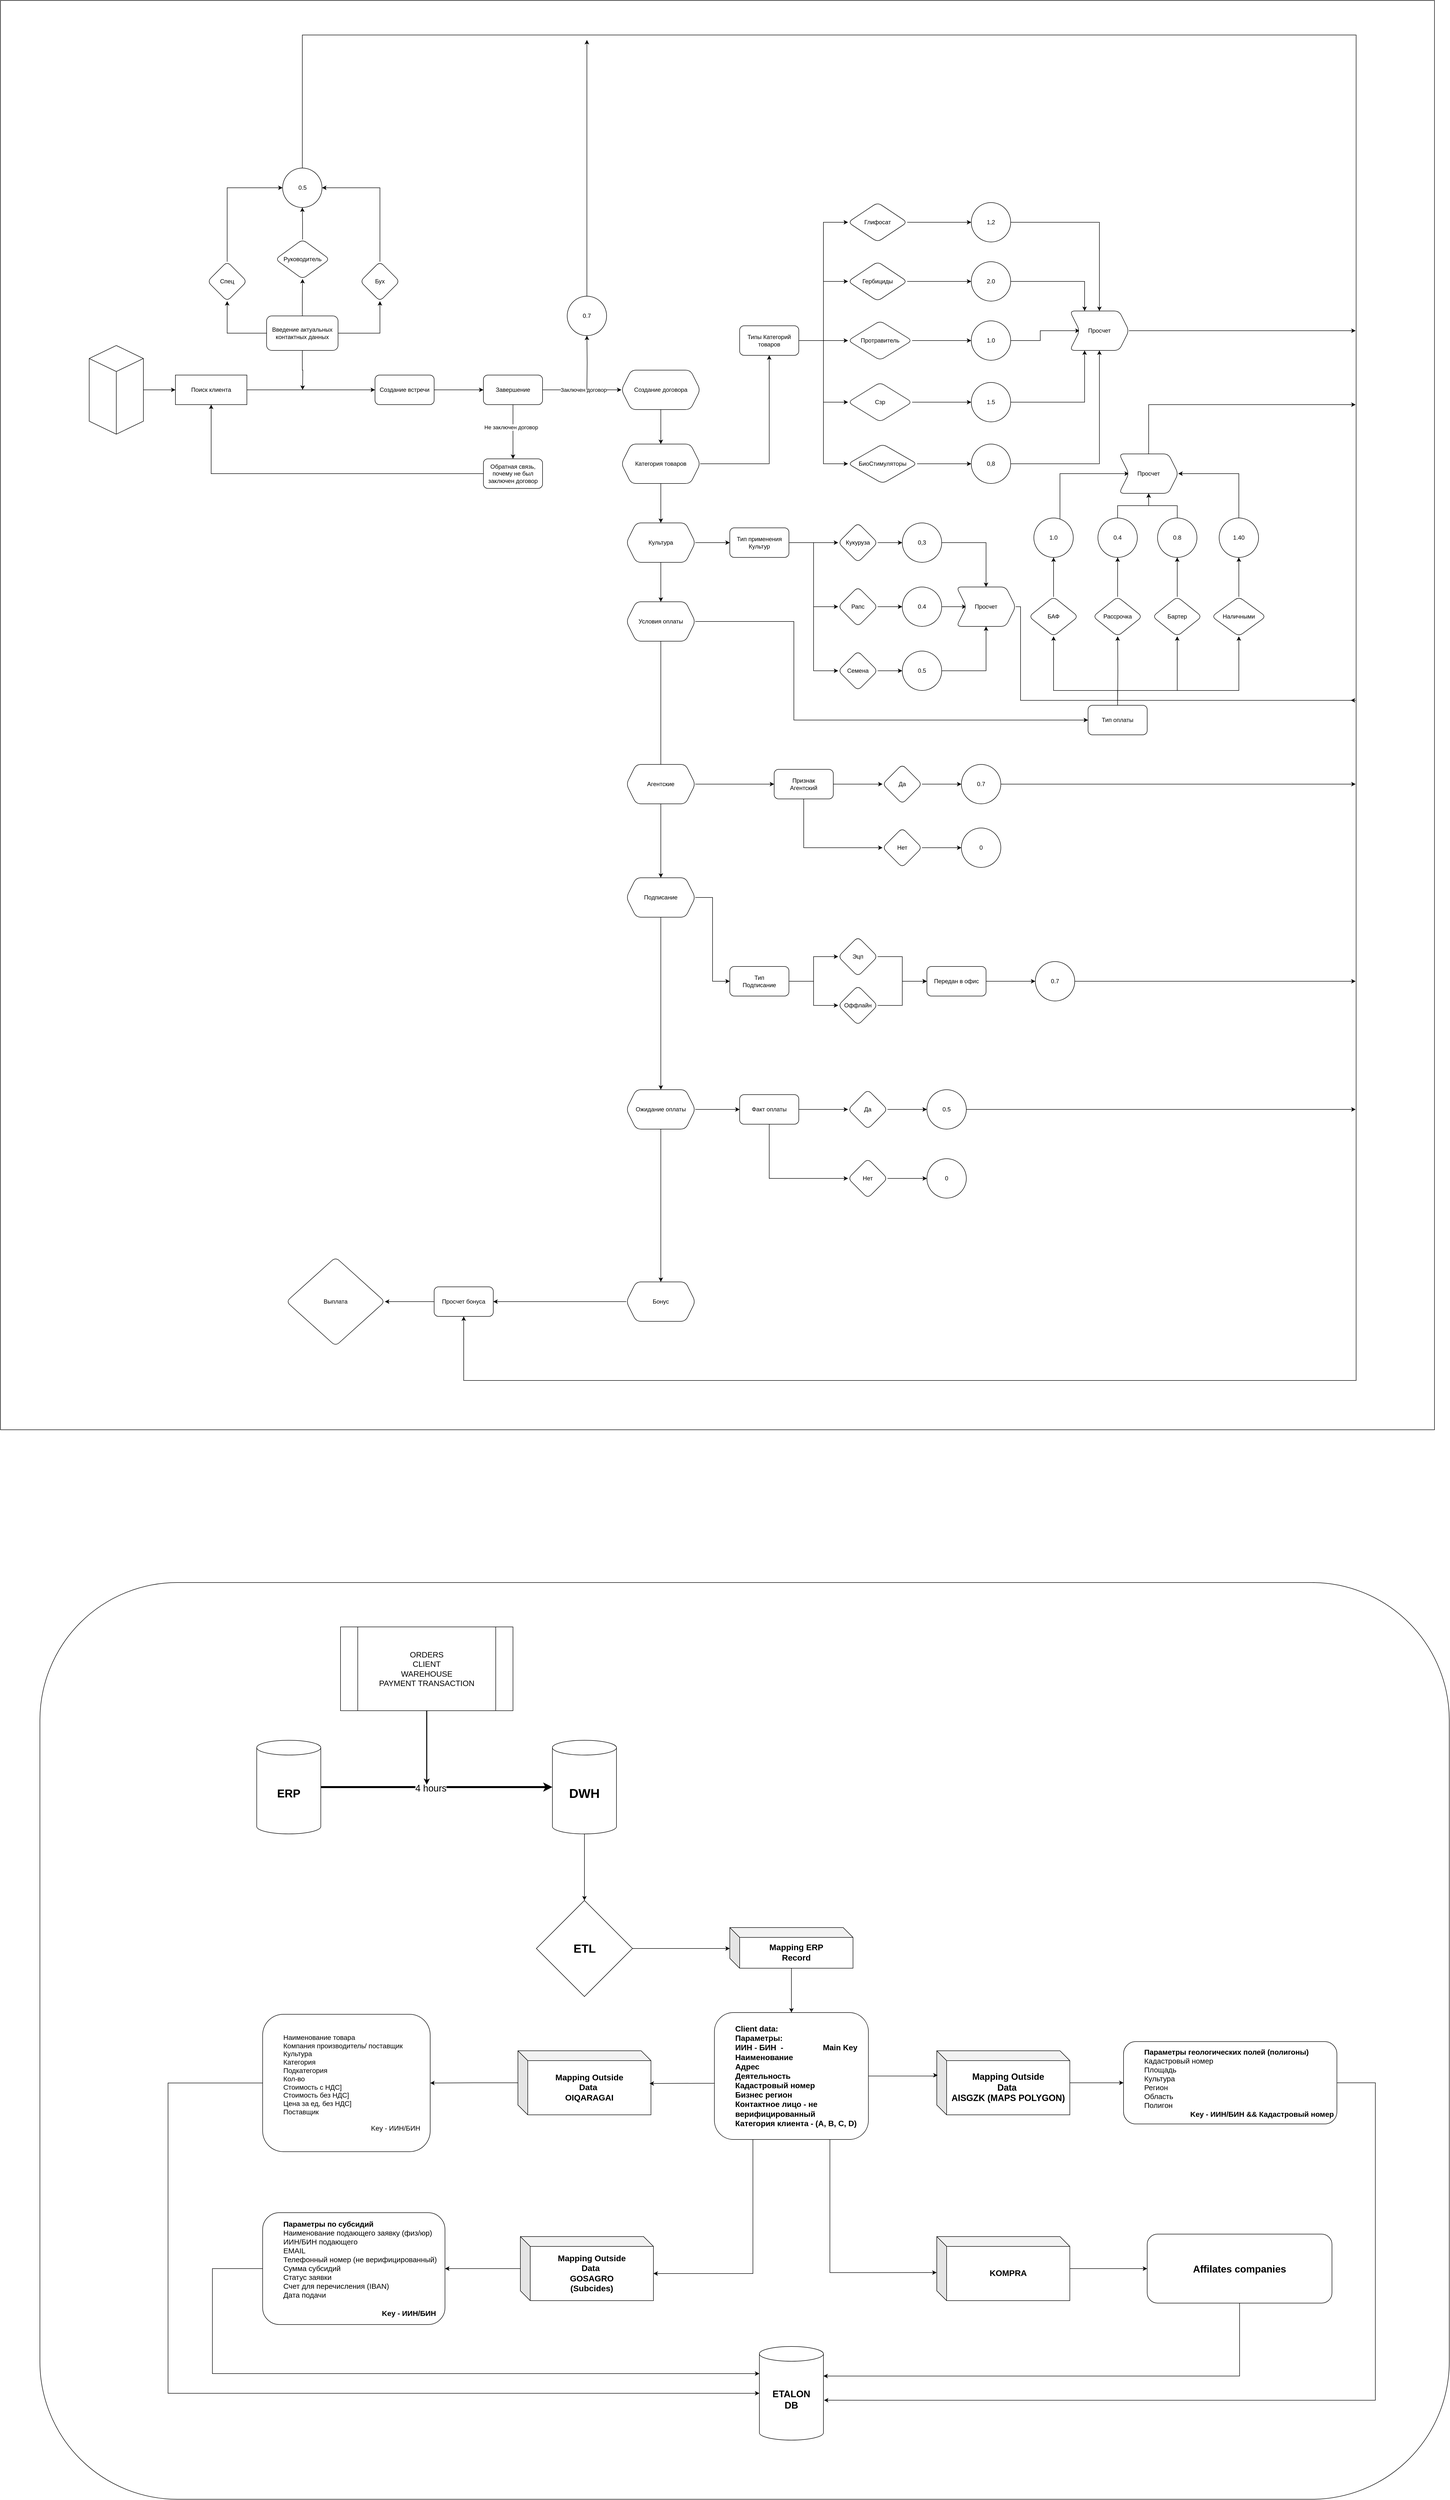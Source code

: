 <mxfile version="22.1.21" type="github">
  <diagram id="C5RBs43oDa-KdzZeNtuy" name="Page-1">
    <mxGraphModel dx="3592" dy="2229" grid="1" gridSize="10" guides="1" tooltips="1" connect="1" arrows="1" fold="1" page="1" pageScale="1" pageWidth="827" pageHeight="1169" math="0" shadow="0">
      <root>
        <mxCell id="WIyWlLk6GJQsqaUBKTNV-0" />
        <mxCell id="WIyWlLk6GJQsqaUBKTNV-1" parent="WIyWlLk6GJQsqaUBKTNV-0" />
        <mxCell id="_ebj1l7xpi0XipO9uDGY-46" value="" style="rounded=1;whiteSpace=wrap;html=1;" vertex="1" parent="WIyWlLk6GJQsqaUBKTNV-1">
          <mxGeometry x="-420" y="2700" width="2860" height="1860" as="geometry" />
        </mxCell>
        <mxCell id="RjRyZYwcBxq85FyGvVtr-87" value="" style="rounded=0;whiteSpace=wrap;html=1;" parent="WIyWlLk6GJQsqaUBKTNV-1" vertex="1">
          <mxGeometry x="-500" y="-510" width="2910" height="2900" as="geometry" />
        </mxCell>
        <mxCell id="WIyWlLk6GJQsqaUBKTNV-4" value="Yes" style="rounded=0;html=1;jettySize=auto;orthogonalLoop=1;fontSize=11;endArrow=block;endFill=0;endSize=8;strokeWidth=1;shadow=0;labelBackgroundColor=none;edgeStyle=orthogonalEdgeStyle;" parent="WIyWlLk6GJQsqaUBKTNV-1" edge="1">
          <mxGeometry y="20" relative="1" as="geometry">
            <mxPoint as="offset" />
            <mxPoint x="220" y="290" as="targetPoint" />
          </mxGeometry>
        </mxCell>
        <mxCell id="WIyWlLk6GJQsqaUBKTNV-5" value="No" style="edgeStyle=orthogonalEdgeStyle;rounded=0;html=1;jettySize=auto;orthogonalLoop=1;fontSize=11;endArrow=block;endFill=0;endSize=8;strokeWidth=1;shadow=0;labelBackgroundColor=none;" parent="WIyWlLk6GJQsqaUBKTNV-1" edge="1">
          <mxGeometry y="10" relative="1" as="geometry">
            <mxPoint as="offset" />
            <mxPoint x="270" y="210" as="sourcePoint" />
          </mxGeometry>
        </mxCell>
        <mxCell id="WIyWlLk6GJQsqaUBKTNV-8" value="No" style="rounded=0;html=1;jettySize=auto;orthogonalLoop=1;fontSize=11;endArrow=block;endFill=0;endSize=8;strokeWidth=1;shadow=0;labelBackgroundColor=none;edgeStyle=orthogonalEdgeStyle;" parent="WIyWlLk6GJQsqaUBKTNV-1" edge="1">
          <mxGeometry x="0.333" y="20" relative="1" as="geometry">
            <mxPoint as="offset" />
            <mxPoint x="220" y="430" as="targetPoint" />
          </mxGeometry>
        </mxCell>
        <mxCell id="WIyWlLk6GJQsqaUBKTNV-9" value="Yes" style="edgeStyle=orthogonalEdgeStyle;rounded=0;html=1;jettySize=auto;orthogonalLoop=1;fontSize=11;endArrow=block;endFill=0;endSize=8;strokeWidth=1;shadow=0;labelBackgroundColor=none;" parent="WIyWlLk6GJQsqaUBKTNV-1" edge="1">
          <mxGeometry y="10" relative="1" as="geometry">
            <mxPoint as="offset" />
            <mxPoint x="320" y="330" as="targetPoint" />
          </mxGeometry>
        </mxCell>
        <mxCell id="5p1ZKA-3Zw_9LjytfoNm-26" value="" style="edgeStyle=orthogonalEdgeStyle;rounded=0;orthogonalLoop=1;jettySize=auto;html=1;" parent="WIyWlLk6GJQsqaUBKTNV-1" source="5p1ZKA-3Zw_9LjytfoNm-1" target="5p1ZKA-3Zw_9LjytfoNm-25" edge="1">
          <mxGeometry relative="1" as="geometry" />
        </mxCell>
        <mxCell id="5p1ZKA-3Zw_9LjytfoNm-1" value="" style="html=1;whiteSpace=wrap;shape=isoCube2;backgroundOutline=1;isoAngle=15;" parent="WIyWlLk6GJQsqaUBKTNV-1" vertex="1">
          <mxGeometry x="-320" y="190" width="110" height="180" as="geometry" />
        </mxCell>
        <mxCell id="5p1ZKA-3Zw_9LjytfoNm-12" value="" style="edgeStyle=orthogonalEdgeStyle;rounded=0;orthogonalLoop=1;jettySize=auto;html=1;" parent="WIyWlLk6GJQsqaUBKTNV-1" source="5p1ZKA-3Zw_9LjytfoNm-4" target="5p1ZKA-3Zw_9LjytfoNm-11" edge="1">
          <mxGeometry relative="1" as="geometry" />
        </mxCell>
        <mxCell id="5p1ZKA-3Zw_9LjytfoNm-4" value="Создание встречи" style="rounded=1;whiteSpace=wrap;html=1;" parent="WIyWlLk6GJQsqaUBKTNV-1" vertex="1">
          <mxGeometry x="260" y="250" width="120" height="60" as="geometry" />
        </mxCell>
        <mxCell id="5p1ZKA-3Zw_9LjytfoNm-16" value="" style="edgeStyle=orthogonalEdgeStyle;rounded=0;orthogonalLoop=1;jettySize=auto;html=1;" parent="WIyWlLk6GJQsqaUBKTNV-1" source="5p1ZKA-3Zw_9LjytfoNm-11" target="5p1ZKA-3Zw_9LjytfoNm-15" edge="1">
          <mxGeometry relative="1" as="geometry" />
        </mxCell>
        <mxCell id="5p1ZKA-3Zw_9LjytfoNm-17" value="Не заключен договор" style="edgeLabel;html=1;align=center;verticalAlign=middle;resizable=0;points=[];" parent="5p1ZKA-3Zw_9LjytfoNm-16" vertex="1" connectable="0">
          <mxGeometry x="-0.092" y="-4" relative="1" as="geometry">
            <mxPoint y="-4" as="offset" />
          </mxGeometry>
        </mxCell>
        <mxCell id="5p1ZKA-3Zw_9LjytfoNm-23" style="edgeStyle=orthogonalEdgeStyle;rounded=0;orthogonalLoop=1;jettySize=auto;html=1;entryX=0;entryY=0.5;entryDx=0;entryDy=0;" parent="WIyWlLk6GJQsqaUBKTNV-1" source="5p1ZKA-3Zw_9LjytfoNm-11" target="5p1ZKA-3Zw_9LjytfoNm-21" edge="1">
          <mxGeometry relative="1" as="geometry" />
        </mxCell>
        <mxCell id="5p1ZKA-3Zw_9LjytfoNm-24" value="Заключен договор&lt;br&gt;" style="edgeLabel;html=1;align=center;verticalAlign=middle;resizable=0;points=[];" parent="5p1ZKA-3Zw_9LjytfoNm-23" vertex="1" connectable="0">
          <mxGeometry x="-0.3" y="1" relative="1" as="geometry">
            <mxPoint x="27" y="1" as="offset" />
          </mxGeometry>
        </mxCell>
        <mxCell id="5p1ZKA-3Zw_9LjytfoNm-77" value="" style="edgeStyle=orthogonalEdgeStyle;rounded=0;orthogonalLoop=1;jettySize=auto;html=1;" parent="WIyWlLk6GJQsqaUBKTNV-1" target="5p1ZKA-3Zw_9LjytfoNm-76" edge="1">
          <mxGeometry relative="1" as="geometry">
            <mxPoint x="690" y="280" as="sourcePoint" />
          </mxGeometry>
        </mxCell>
        <mxCell id="5p1ZKA-3Zw_9LjytfoNm-11" value="Завершение" style="whiteSpace=wrap;html=1;rounded=1;" parent="WIyWlLk6GJQsqaUBKTNV-1" vertex="1">
          <mxGeometry x="480" y="250" width="120" height="60" as="geometry" />
        </mxCell>
        <mxCell id="5p1ZKA-3Zw_9LjytfoNm-18" style="edgeStyle=orthogonalEdgeStyle;rounded=0;orthogonalLoop=1;jettySize=auto;html=1;entryX=0.5;entryY=1;entryDx=0;entryDy=0;" parent="WIyWlLk6GJQsqaUBKTNV-1" source="5p1ZKA-3Zw_9LjytfoNm-15" target="5p1ZKA-3Zw_9LjytfoNm-25" edge="1">
          <mxGeometry relative="1" as="geometry">
            <mxPoint x="260" y="450" as="targetPoint" />
          </mxGeometry>
        </mxCell>
        <mxCell id="5p1ZKA-3Zw_9LjytfoNm-15" value="Обратная связь, почему не был заключен договор" style="whiteSpace=wrap;html=1;rounded=1;" parent="WIyWlLk6GJQsqaUBKTNV-1" vertex="1">
          <mxGeometry x="480" y="420" width="120" height="60" as="geometry" />
        </mxCell>
        <mxCell id="5p1ZKA-3Zw_9LjytfoNm-20" value="" style="edgeStyle=orthogonalEdgeStyle;rounded=0;orthogonalLoop=1;jettySize=auto;html=1;" parent="WIyWlLk6GJQsqaUBKTNV-1" source="5p1ZKA-3Zw_9LjytfoNm-21" target="5p1ZKA-3Zw_9LjytfoNm-22" edge="1">
          <mxGeometry relative="1" as="geometry" />
        </mxCell>
        <mxCell id="5p1ZKA-3Zw_9LjytfoNm-21" value="Создание договора" style="shape=hexagon;perimeter=hexagonPerimeter2;whiteSpace=wrap;html=1;fixedSize=1;rounded=1;" parent="WIyWlLk6GJQsqaUBKTNV-1" vertex="1">
          <mxGeometry x="760" y="240" width="160" height="80" as="geometry" />
        </mxCell>
        <mxCell id="5p1ZKA-3Zw_9LjytfoNm-53" value="" style="edgeStyle=orthogonalEdgeStyle;rounded=0;orthogonalLoop=1;jettySize=auto;html=1;" parent="WIyWlLk6GJQsqaUBKTNV-1" source="5p1ZKA-3Zw_9LjytfoNm-22" target="5p1ZKA-3Zw_9LjytfoNm-52" edge="1">
          <mxGeometry relative="1" as="geometry" />
        </mxCell>
        <mxCell id="5p1ZKA-3Zw_9LjytfoNm-67" value="" style="edgeStyle=orthogonalEdgeStyle;rounded=0;orthogonalLoop=1;jettySize=auto;html=1;" parent="WIyWlLk6GJQsqaUBKTNV-1" source="5p1ZKA-3Zw_9LjytfoNm-22" target="5p1ZKA-3Zw_9LjytfoNm-66" edge="1">
          <mxGeometry relative="1" as="geometry" />
        </mxCell>
        <mxCell id="5p1ZKA-3Zw_9LjytfoNm-22" value="Категория товаров&lt;br&gt;" style="shape=hexagon;perimeter=hexagonPerimeter2;whiteSpace=wrap;html=1;fixedSize=1;rounded=1;" parent="WIyWlLk6GJQsqaUBKTNV-1" vertex="1">
          <mxGeometry x="760" y="390" width="160" height="80" as="geometry" />
        </mxCell>
        <mxCell id="5p1ZKA-3Zw_9LjytfoNm-25" value="Поиск клиента" style="whiteSpace=wrap;html=1;" parent="WIyWlLk6GJQsqaUBKTNV-1" vertex="1">
          <mxGeometry x="-145" y="250" width="145" height="60" as="geometry" />
        </mxCell>
        <mxCell id="5p1ZKA-3Zw_9LjytfoNm-34" value="" style="edgeStyle=orthogonalEdgeStyle;rounded=0;orthogonalLoop=1;jettySize=auto;html=1;entryX=0;entryY=0.5;entryDx=0;entryDy=0;" parent="WIyWlLk6GJQsqaUBKTNV-1" source="5p1ZKA-3Zw_9LjytfoNm-25" target="5p1ZKA-3Zw_9LjytfoNm-4" edge="1">
          <mxGeometry relative="1" as="geometry">
            <mxPoint x="320" y="280" as="targetPoint" />
            <mxPoint x="-15" y="280" as="sourcePoint" />
          </mxGeometry>
        </mxCell>
        <mxCell id="5p1ZKA-3Zw_9LjytfoNm-40" style="edgeStyle=orthogonalEdgeStyle;rounded=0;orthogonalLoop=1;jettySize=auto;html=1;" parent="WIyWlLk6GJQsqaUBKTNV-1" source="5p1ZKA-3Zw_9LjytfoNm-33" edge="1">
          <mxGeometry relative="1" as="geometry">
            <mxPoint x="113" y="280" as="targetPoint" />
          </mxGeometry>
        </mxCell>
        <mxCell id="5p1ZKA-3Zw_9LjytfoNm-42" value="" style="edgeStyle=orthogonalEdgeStyle;rounded=0;orthogonalLoop=1;jettySize=auto;html=1;" parent="WIyWlLk6GJQsqaUBKTNV-1" source="5p1ZKA-3Zw_9LjytfoNm-33" target="5p1ZKA-3Zw_9LjytfoNm-41" edge="1">
          <mxGeometry relative="1" as="geometry" />
        </mxCell>
        <mxCell id="5p1ZKA-3Zw_9LjytfoNm-44" value="" style="edgeStyle=orthogonalEdgeStyle;rounded=0;orthogonalLoop=1;jettySize=auto;html=1;" parent="WIyWlLk6GJQsqaUBKTNV-1" source="5p1ZKA-3Zw_9LjytfoNm-33" target="5p1ZKA-3Zw_9LjytfoNm-43" edge="1">
          <mxGeometry relative="1" as="geometry" />
        </mxCell>
        <mxCell id="5p1ZKA-3Zw_9LjytfoNm-46" value="" style="edgeStyle=orthogonalEdgeStyle;rounded=0;orthogonalLoop=1;jettySize=auto;html=1;" parent="WIyWlLk6GJQsqaUBKTNV-1" source="5p1ZKA-3Zw_9LjytfoNm-33" target="5p1ZKA-3Zw_9LjytfoNm-45" edge="1">
          <mxGeometry relative="1" as="geometry" />
        </mxCell>
        <mxCell id="5p1ZKA-3Zw_9LjytfoNm-33" value="Введение актуальных контактных данных" style="rounded=1;whiteSpace=wrap;html=1;" parent="WIyWlLk6GJQsqaUBKTNV-1" vertex="1">
          <mxGeometry x="40" y="130" width="145" height="70" as="geometry" />
        </mxCell>
        <mxCell id="5p1ZKA-3Zw_9LjytfoNm-49" value="" style="edgeStyle=orthogonalEdgeStyle;rounded=0;orthogonalLoop=1;jettySize=auto;html=1;entryX=0;entryY=0.5;entryDx=0;entryDy=0;exitX=0.5;exitY=0;exitDx=0;exitDy=0;" parent="WIyWlLk6GJQsqaUBKTNV-1" source="5p1ZKA-3Zw_9LjytfoNm-41" target="5p1ZKA-3Zw_9LjytfoNm-48" edge="1">
          <mxGeometry relative="1" as="geometry" />
        </mxCell>
        <mxCell id="5p1ZKA-3Zw_9LjytfoNm-41" value="Спец" style="rhombus;whiteSpace=wrap;html=1;rounded=1;" parent="WIyWlLk6GJQsqaUBKTNV-1" vertex="1">
          <mxGeometry x="-80" y="20" width="80" height="80" as="geometry" />
        </mxCell>
        <mxCell id="5p1ZKA-3Zw_9LjytfoNm-50" style="edgeStyle=orthogonalEdgeStyle;rounded=0;orthogonalLoop=1;jettySize=auto;html=1;" parent="WIyWlLk6GJQsqaUBKTNV-1" source="5p1ZKA-3Zw_9LjytfoNm-43" target="5p1ZKA-3Zw_9LjytfoNm-48" edge="1">
          <mxGeometry relative="1" as="geometry" />
        </mxCell>
        <mxCell id="5p1ZKA-3Zw_9LjytfoNm-43" value="Руководитель&lt;br&gt;" style="rhombus;whiteSpace=wrap;html=1;rounded=1;" parent="WIyWlLk6GJQsqaUBKTNV-1" vertex="1">
          <mxGeometry x="58" y="-25" width="110" height="80" as="geometry" />
        </mxCell>
        <mxCell id="5p1ZKA-3Zw_9LjytfoNm-51" style="edgeStyle=orthogonalEdgeStyle;rounded=0;orthogonalLoop=1;jettySize=auto;html=1;exitX=0.5;exitY=0;exitDx=0;exitDy=0;entryX=1;entryY=0.5;entryDx=0;entryDy=0;" parent="WIyWlLk6GJQsqaUBKTNV-1" source="5p1ZKA-3Zw_9LjytfoNm-45" target="5p1ZKA-3Zw_9LjytfoNm-48" edge="1">
          <mxGeometry relative="1" as="geometry" />
        </mxCell>
        <mxCell id="5p1ZKA-3Zw_9LjytfoNm-45" value="Бух" style="rhombus;whiteSpace=wrap;html=1;rounded=1;" parent="WIyWlLk6GJQsqaUBKTNV-1" vertex="1">
          <mxGeometry x="230" y="20" width="80" height="80" as="geometry" />
        </mxCell>
        <mxCell id="RjRyZYwcBxq85FyGvVtr-54" style="edgeStyle=orthogonalEdgeStyle;rounded=0;orthogonalLoop=1;jettySize=auto;html=1;entryX=0.5;entryY=1;entryDx=0;entryDy=0;" parent="WIyWlLk6GJQsqaUBKTNV-1" source="5p1ZKA-3Zw_9LjytfoNm-48" target="RjRyZYwcBxq85FyGvVtr-50" edge="1">
          <mxGeometry relative="1" as="geometry">
            <mxPoint x="460" y="2300" as="targetPoint" />
            <Array as="points">
              <mxPoint x="113" y="-440" />
              <mxPoint x="2251" y="-440" />
              <mxPoint x="2251" y="2290" />
              <mxPoint x="440" y="2290" />
            </Array>
          </mxGeometry>
        </mxCell>
        <mxCell id="5p1ZKA-3Zw_9LjytfoNm-48" value="0.5" style="ellipse;whiteSpace=wrap;html=1;rounded=1;" parent="WIyWlLk6GJQsqaUBKTNV-1" vertex="1">
          <mxGeometry x="72.5" y="-170" width="80" height="80" as="geometry" />
        </mxCell>
        <mxCell id="5p1ZKA-3Zw_9LjytfoNm-57" value="" style="edgeStyle=orthogonalEdgeStyle;rounded=0;orthogonalLoop=1;jettySize=auto;html=1;" parent="WIyWlLk6GJQsqaUBKTNV-1" source="5p1ZKA-3Zw_9LjytfoNm-52" target="5p1ZKA-3Zw_9LjytfoNm-56" edge="1">
          <mxGeometry relative="1" as="geometry" />
        </mxCell>
        <mxCell id="5p1ZKA-3Zw_9LjytfoNm-59" value="" style="edgeStyle=orthogonalEdgeStyle;rounded=0;orthogonalLoop=1;jettySize=auto;html=1;entryX=0;entryY=0.5;entryDx=0;entryDy=0;" parent="WIyWlLk6GJQsqaUBKTNV-1" source="5p1ZKA-3Zw_9LjytfoNm-52" target="5p1ZKA-3Zw_9LjytfoNm-58" edge="1">
          <mxGeometry relative="1" as="geometry" />
        </mxCell>
        <mxCell id="5p1ZKA-3Zw_9LjytfoNm-61" value="" style="edgeStyle=orthogonalEdgeStyle;rounded=0;orthogonalLoop=1;jettySize=auto;html=1;entryX=0;entryY=0.5;entryDx=0;entryDy=0;" parent="WIyWlLk6GJQsqaUBKTNV-1" source="5p1ZKA-3Zw_9LjytfoNm-52" target="5p1ZKA-3Zw_9LjytfoNm-60" edge="1">
          <mxGeometry relative="1" as="geometry">
            <Array as="points">
              <mxPoint x="1170" y="180" />
              <mxPoint x="1170" y="305" />
            </Array>
          </mxGeometry>
        </mxCell>
        <mxCell id="5p1ZKA-3Zw_9LjytfoNm-52" value="Типы Категорий товаров" style="whiteSpace=wrap;html=1;rounded=1;" parent="WIyWlLk6GJQsqaUBKTNV-1" vertex="1">
          <mxGeometry x="1000" y="150" width="120" height="60" as="geometry" />
        </mxCell>
        <mxCell id="RjRyZYwcBxq85FyGvVtr-25" value="" style="edgeStyle=orthogonalEdgeStyle;rounded=0;orthogonalLoop=1;jettySize=auto;html=1;" parent="WIyWlLk6GJQsqaUBKTNV-1" source="5p1ZKA-3Zw_9LjytfoNm-56" target="RjRyZYwcBxq85FyGvVtr-24" edge="1">
          <mxGeometry relative="1" as="geometry" />
        </mxCell>
        <mxCell id="5p1ZKA-3Zw_9LjytfoNm-56" value="Протравитель&lt;br&gt;" style="rhombus;whiteSpace=wrap;html=1;rounded=1;" parent="WIyWlLk6GJQsqaUBKTNV-1" vertex="1">
          <mxGeometry x="1220" y="140" width="130" height="80" as="geometry" />
        </mxCell>
        <mxCell id="RjRyZYwcBxq85FyGvVtr-23" value="" style="edgeStyle=orthogonalEdgeStyle;rounded=0;orthogonalLoop=1;jettySize=auto;html=1;" parent="WIyWlLk6GJQsqaUBKTNV-1" source="5p1ZKA-3Zw_9LjytfoNm-58" target="RjRyZYwcBxq85FyGvVtr-22" edge="1">
          <mxGeometry relative="1" as="geometry" />
        </mxCell>
        <mxCell id="5p1ZKA-3Zw_9LjytfoNm-58" value="Гербициды" style="rhombus;whiteSpace=wrap;html=1;rounded=1;" parent="WIyWlLk6GJQsqaUBKTNV-1" vertex="1">
          <mxGeometry x="1220" y="20" width="120" height="80" as="geometry" />
        </mxCell>
        <mxCell id="RjRyZYwcBxq85FyGvVtr-27" value="" style="edgeStyle=orthogonalEdgeStyle;rounded=0;orthogonalLoop=1;jettySize=auto;html=1;" parent="WIyWlLk6GJQsqaUBKTNV-1" source="5p1ZKA-3Zw_9LjytfoNm-60" target="RjRyZYwcBxq85FyGvVtr-26" edge="1">
          <mxGeometry relative="1" as="geometry" />
        </mxCell>
        <mxCell id="5p1ZKA-3Zw_9LjytfoNm-60" value="Сзр" style="rhombus;whiteSpace=wrap;html=1;rounded=1;" parent="WIyWlLk6GJQsqaUBKTNV-1" vertex="1">
          <mxGeometry x="1220" y="265" width="130" height="80" as="geometry" />
        </mxCell>
        <mxCell id="5p1ZKA-3Zw_9LjytfoNm-62" value="" style="edgeStyle=orthogonalEdgeStyle;rounded=0;orthogonalLoop=1;jettySize=auto;html=1;exitX=1;exitY=0.5;exitDx=0;exitDy=0;entryX=0;entryY=0.5;entryDx=0;entryDy=0;" parent="WIyWlLk6GJQsqaUBKTNV-1" source="5p1ZKA-3Zw_9LjytfoNm-52" target="5p1ZKA-3Zw_9LjytfoNm-63" edge="1">
          <mxGeometry relative="1" as="geometry">
            <mxPoint x="1120" y="300" as="sourcePoint" />
            <Array as="points">
              <mxPoint x="1170" y="180" />
              <mxPoint x="1170" y="430" />
            </Array>
          </mxGeometry>
        </mxCell>
        <mxCell id="RjRyZYwcBxq85FyGvVtr-29" value="" style="edgeStyle=orthogonalEdgeStyle;rounded=0;orthogonalLoop=1;jettySize=auto;html=1;" parent="WIyWlLk6GJQsqaUBKTNV-1" source="5p1ZKA-3Zw_9LjytfoNm-63" target="RjRyZYwcBxq85FyGvVtr-28" edge="1">
          <mxGeometry relative="1" as="geometry" />
        </mxCell>
        <mxCell id="5p1ZKA-3Zw_9LjytfoNm-63" value="БиоСтимуляторы&lt;br&gt;" style="rhombus;whiteSpace=wrap;html=1;rounded=1;" parent="WIyWlLk6GJQsqaUBKTNV-1" vertex="1">
          <mxGeometry x="1220" y="390" width="140" height="80" as="geometry" />
        </mxCell>
        <mxCell id="5p1ZKA-3Zw_9LjytfoNm-64" value="" style="edgeStyle=orthogonalEdgeStyle;rounded=0;orthogonalLoop=1;jettySize=auto;html=1;entryX=0;entryY=0.5;entryDx=0;entryDy=0;exitX=1;exitY=0.5;exitDx=0;exitDy=0;" parent="WIyWlLk6GJQsqaUBKTNV-1" source="5p1ZKA-3Zw_9LjytfoNm-52" target="5p1ZKA-3Zw_9LjytfoNm-65" edge="1">
          <mxGeometry relative="1" as="geometry">
            <mxPoint x="1120" y="160" as="sourcePoint" />
          </mxGeometry>
        </mxCell>
        <mxCell id="RjRyZYwcBxq85FyGvVtr-21" value="" style="edgeStyle=orthogonalEdgeStyle;rounded=0;orthogonalLoop=1;jettySize=auto;html=1;" parent="WIyWlLk6GJQsqaUBKTNV-1" source="5p1ZKA-3Zw_9LjytfoNm-65" target="RjRyZYwcBxq85FyGvVtr-20" edge="1">
          <mxGeometry relative="1" as="geometry" />
        </mxCell>
        <mxCell id="5p1ZKA-3Zw_9LjytfoNm-65" value="Глифосат" style="rhombus;whiteSpace=wrap;html=1;rounded=1;" parent="WIyWlLk6GJQsqaUBKTNV-1" vertex="1">
          <mxGeometry x="1220" y="-100" width="120" height="80" as="geometry" />
        </mxCell>
        <mxCell id="5p1ZKA-3Zw_9LjytfoNm-69" value="" style="edgeStyle=orthogonalEdgeStyle;rounded=0;orthogonalLoop=1;jettySize=auto;html=1;" parent="WIyWlLk6GJQsqaUBKTNV-1" source="5p1ZKA-3Zw_9LjytfoNm-66" target="5p1ZKA-3Zw_9LjytfoNm-68" edge="1">
          <mxGeometry relative="1" as="geometry" />
        </mxCell>
        <mxCell id="5p1ZKA-3Zw_9LjytfoNm-79" value="" style="edgeStyle=orthogonalEdgeStyle;rounded=0;orthogonalLoop=1;jettySize=auto;html=1;" parent="WIyWlLk6GJQsqaUBKTNV-1" source="5p1ZKA-3Zw_9LjytfoNm-66" target="5p1ZKA-3Zw_9LjytfoNm-78" edge="1">
          <mxGeometry relative="1" as="geometry" />
        </mxCell>
        <mxCell id="5p1ZKA-3Zw_9LjytfoNm-66" value="Культура" style="shape=hexagon;perimeter=hexagonPerimeter2;whiteSpace=wrap;html=1;fixedSize=1;rounded=1;" parent="WIyWlLk6GJQsqaUBKTNV-1" vertex="1">
          <mxGeometry x="770" y="550" width="140" height="80" as="geometry" />
        </mxCell>
        <mxCell id="5p1ZKA-3Zw_9LjytfoNm-71" value="" style="edgeStyle=orthogonalEdgeStyle;rounded=0;orthogonalLoop=1;jettySize=auto;html=1;" parent="WIyWlLk6GJQsqaUBKTNV-1" source="5p1ZKA-3Zw_9LjytfoNm-68" target="5p1ZKA-3Zw_9LjytfoNm-70" edge="1">
          <mxGeometry relative="1" as="geometry" />
        </mxCell>
        <mxCell id="5p1ZKA-3Zw_9LjytfoNm-73" value="" style="edgeStyle=orthogonalEdgeStyle;rounded=0;orthogonalLoop=1;jettySize=auto;html=1;entryX=0;entryY=0.5;entryDx=0;entryDy=0;" parent="WIyWlLk6GJQsqaUBKTNV-1" source="5p1ZKA-3Zw_9LjytfoNm-68" target="5p1ZKA-3Zw_9LjytfoNm-72" edge="1">
          <mxGeometry relative="1" as="geometry" />
        </mxCell>
        <mxCell id="5p1ZKA-3Zw_9LjytfoNm-68" value="Тип применения Культур" style="whiteSpace=wrap;html=1;rounded=1;" parent="WIyWlLk6GJQsqaUBKTNV-1" vertex="1">
          <mxGeometry x="980" y="560" width="120" height="60" as="geometry" />
        </mxCell>
        <mxCell id="RjRyZYwcBxq85FyGvVtr-35" value="" style="edgeStyle=orthogonalEdgeStyle;rounded=0;orthogonalLoop=1;jettySize=auto;html=1;" parent="WIyWlLk6GJQsqaUBKTNV-1" source="5p1ZKA-3Zw_9LjytfoNm-70" target="RjRyZYwcBxq85FyGvVtr-34" edge="1">
          <mxGeometry relative="1" as="geometry" />
        </mxCell>
        <mxCell id="5p1ZKA-3Zw_9LjytfoNm-70" value="Кукуруза" style="rhombus;whiteSpace=wrap;html=1;rounded=1;" parent="WIyWlLk6GJQsqaUBKTNV-1" vertex="1">
          <mxGeometry x="1200" y="550" width="80" height="80" as="geometry" />
        </mxCell>
        <mxCell id="RjRyZYwcBxq85FyGvVtr-33" value="" style="edgeStyle=orthogonalEdgeStyle;rounded=0;orthogonalLoop=1;jettySize=auto;html=1;" parent="WIyWlLk6GJQsqaUBKTNV-1" source="5p1ZKA-3Zw_9LjytfoNm-72" target="RjRyZYwcBxq85FyGvVtr-32" edge="1">
          <mxGeometry relative="1" as="geometry" />
        </mxCell>
        <mxCell id="5p1ZKA-3Zw_9LjytfoNm-72" value="Рапс" style="rhombus;whiteSpace=wrap;html=1;rounded=1;" parent="WIyWlLk6GJQsqaUBKTNV-1" vertex="1">
          <mxGeometry x="1200" y="680" width="80" height="80" as="geometry" />
        </mxCell>
        <mxCell id="5p1ZKA-3Zw_9LjytfoNm-74" value="" style="edgeStyle=orthogonalEdgeStyle;rounded=0;orthogonalLoop=1;jettySize=auto;html=1;entryX=0;entryY=0.5;entryDx=0;entryDy=0;exitX=1;exitY=0.5;exitDx=0;exitDy=0;" parent="WIyWlLk6GJQsqaUBKTNV-1" source="5p1ZKA-3Zw_9LjytfoNm-68" target="5p1ZKA-3Zw_9LjytfoNm-75" edge="1">
          <mxGeometry relative="1" as="geometry">
            <mxPoint x="1100" y="720" as="sourcePoint" />
          </mxGeometry>
        </mxCell>
        <mxCell id="RjRyZYwcBxq85FyGvVtr-31" value="" style="edgeStyle=orthogonalEdgeStyle;rounded=0;orthogonalLoop=1;jettySize=auto;html=1;" parent="WIyWlLk6GJQsqaUBKTNV-1" source="5p1ZKA-3Zw_9LjytfoNm-75" target="RjRyZYwcBxq85FyGvVtr-30" edge="1">
          <mxGeometry relative="1" as="geometry" />
        </mxCell>
        <mxCell id="5p1ZKA-3Zw_9LjytfoNm-75" value="Семена" style="rhombus;whiteSpace=wrap;html=1;rounded=1;" parent="WIyWlLk6GJQsqaUBKTNV-1" vertex="1">
          <mxGeometry x="1200" y="810" width="80" height="80" as="geometry" />
        </mxCell>
        <mxCell id="RjRyZYwcBxq85FyGvVtr-56" style="edgeStyle=orthogonalEdgeStyle;rounded=0;orthogonalLoop=1;jettySize=auto;html=1;" parent="WIyWlLk6GJQsqaUBKTNV-1" source="5p1ZKA-3Zw_9LjytfoNm-76" edge="1">
          <mxGeometry relative="1" as="geometry">
            <mxPoint x="690" y="-430" as="targetPoint" />
          </mxGeometry>
        </mxCell>
        <mxCell id="5p1ZKA-3Zw_9LjytfoNm-76" value="0.7" style="ellipse;whiteSpace=wrap;html=1;rounded=1;" parent="WIyWlLk6GJQsqaUBKTNV-1" vertex="1">
          <mxGeometry x="650" y="90" width="80" height="80" as="geometry" />
        </mxCell>
        <mxCell id="5p1ZKA-3Zw_9LjytfoNm-81" value="" style="edgeStyle=orthogonalEdgeStyle;rounded=0;orthogonalLoop=1;jettySize=auto;html=1;" parent="WIyWlLk6GJQsqaUBKTNV-1" source="5p1ZKA-3Zw_9LjytfoNm-78" target="5p1ZKA-3Zw_9LjytfoNm-80" edge="1">
          <mxGeometry relative="1" as="geometry" />
        </mxCell>
        <mxCell id="5p1ZKA-3Zw_9LjytfoNm-85" value="" style="edgeStyle=orthogonalEdgeStyle;rounded=0;orthogonalLoop=1;jettySize=auto;html=1;entryX=0;entryY=0.5;entryDx=0;entryDy=0;" parent="WIyWlLk6GJQsqaUBKTNV-1" source="5p1ZKA-3Zw_9LjytfoNm-78" target="5p1ZKA-3Zw_9LjytfoNm-84" edge="1">
          <mxGeometry relative="1" as="geometry">
            <Array as="points">
              <mxPoint x="1110" y="750" />
              <mxPoint x="1110" y="950" />
            </Array>
          </mxGeometry>
        </mxCell>
        <mxCell id="5p1ZKA-3Zw_9LjytfoNm-78" value="Условия оплаты&lt;br&gt;" style="shape=hexagon;perimeter=hexagonPerimeter2;whiteSpace=wrap;html=1;fixedSize=1;rounded=1;" parent="WIyWlLk6GJQsqaUBKTNV-1" vertex="1">
          <mxGeometry x="770" y="710" width="140" height="80" as="geometry" />
        </mxCell>
        <mxCell id="5p1ZKA-3Zw_9LjytfoNm-83" value="" style="edgeStyle=orthogonalEdgeStyle;rounded=0;orthogonalLoop=1;jettySize=auto;html=1;entryX=0;entryY=0.5;entryDx=0;entryDy=0;" parent="WIyWlLk6GJQsqaUBKTNV-1" source="5p1ZKA-3Zw_9LjytfoNm-80" target="5p1ZKA-3Zw_9LjytfoNm-82" edge="1">
          <mxGeometry relative="1" as="geometry" />
        </mxCell>
        <mxCell id="RjRyZYwcBxq85FyGvVtr-13" value="" style="edgeStyle=orthogonalEdgeStyle;rounded=0;orthogonalLoop=1;jettySize=auto;html=1;" parent="WIyWlLk6GJQsqaUBKTNV-1" source="5p1ZKA-3Zw_9LjytfoNm-80" target="RjRyZYwcBxq85FyGvVtr-12" edge="1">
          <mxGeometry relative="1" as="geometry" />
        </mxCell>
        <mxCell id="5p1ZKA-3Zw_9LjytfoNm-80" value="Подписание" style="shape=hexagon;perimeter=hexagonPerimeter2;whiteSpace=wrap;html=1;fixedSize=1;rounded=1;" parent="WIyWlLk6GJQsqaUBKTNV-1" vertex="1">
          <mxGeometry x="770" y="1270" width="140" height="80" as="geometry" />
        </mxCell>
        <mxCell id="5p1ZKA-3Zw_9LjytfoNm-87" value="" style="edgeStyle=orthogonalEdgeStyle;rounded=0;orthogonalLoop=1;jettySize=auto;html=1;entryX=0;entryY=0.5;entryDx=0;entryDy=0;" parent="WIyWlLk6GJQsqaUBKTNV-1" source="5p1ZKA-3Zw_9LjytfoNm-82" target="5p1ZKA-3Zw_9LjytfoNm-86" edge="1">
          <mxGeometry relative="1" as="geometry" />
        </mxCell>
        <mxCell id="5p1ZKA-3Zw_9LjytfoNm-89" value="" style="edgeStyle=orthogonalEdgeStyle;rounded=0;orthogonalLoop=1;jettySize=auto;html=1;" parent="WIyWlLk6GJQsqaUBKTNV-1" source="5p1ZKA-3Zw_9LjytfoNm-82" target="5p1ZKA-3Zw_9LjytfoNm-88" edge="1">
          <mxGeometry relative="1" as="geometry" />
        </mxCell>
        <mxCell id="5p1ZKA-3Zw_9LjytfoNm-82" value="Тип &lt;br&gt;Подписание" style="whiteSpace=wrap;html=1;rounded=1;" parent="WIyWlLk6GJQsqaUBKTNV-1" vertex="1">
          <mxGeometry x="980" y="1450" width="120" height="60" as="geometry" />
        </mxCell>
        <mxCell id="5p1ZKA-3Zw_9LjytfoNm-96" value="" style="edgeStyle=orthogonalEdgeStyle;rounded=0;orthogonalLoop=1;jettySize=auto;html=1;" parent="WIyWlLk6GJQsqaUBKTNV-1" target="5p1ZKA-3Zw_9LjytfoNm-95" edge="1">
          <mxGeometry relative="1" as="geometry">
            <mxPoint x="1767" y="920" as="sourcePoint" />
          </mxGeometry>
        </mxCell>
        <mxCell id="5p1ZKA-3Zw_9LjytfoNm-103" style="edgeStyle=orthogonalEdgeStyle;rounded=0;orthogonalLoop=1;jettySize=auto;html=1;exitX=0.5;exitY=0;exitDx=0;exitDy=0;" parent="WIyWlLk6GJQsqaUBKTNV-1" edge="1">
          <mxGeometry relative="1" as="geometry">
            <mxPoint x="1888" y="780" as="targetPoint" />
            <mxPoint x="1778" y="920" as="sourcePoint" />
            <Array as="points">
              <mxPoint x="1767" y="920" />
              <mxPoint x="1767" y="890" />
              <mxPoint x="1888" y="890" />
            </Array>
          </mxGeometry>
        </mxCell>
        <mxCell id="5p1ZKA-3Zw_9LjytfoNm-106" value="" style="edgeStyle=orthogonalEdgeStyle;rounded=0;orthogonalLoop=1;jettySize=auto;html=1;exitX=0.5;exitY=0;exitDx=0;exitDy=0;entryX=0.5;entryY=1;entryDx=0;entryDy=0;" parent="WIyWlLk6GJQsqaUBKTNV-1" source="5p1ZKA-3Zw_9LjytfoNm-84" target="5p1ZKA-3Zw_9LjytfoNm-99" edge="1">
          <mxGeometry relative="1" as="geometry">
            <mxPoint x="1778" y="920" as="sourcePoint" />
            <Array as="points">
              <mxPoint x="1767" y="890" />
              <mxPoint x="2013" y="890" />
            </Array>
          </mxGeometry>
        </mxCell>
        <mxCell id="5p1ZKA-3Zw_9LjytfoNm-111" style="edgeStyle=orthogonalEdgeStyle;rounded=0;orthogonalLoop=1;jettySize=auto;html=1;entryX=0.5;entryY=1;entryDx=0;entryDy=0;" parent="WIyWlLk6GJQsqaUBKTNV-1" source="5p1ZKA-3Zw_9LjytfoNm-84" target="5p1ZKA-3Zw_9LjytfoNm-110" edge="1">
          <mxGeometry relative="1" as="geometry">
            <Array as="points">
              <mxPoint x="1767" y="890" />
              <mxPoint x="1637" y="890" />
            </Array>
          </mxGeometry>
        </mxCell>
        <mxCell id="5p1ZKA-3Zw_9LjytfoNm-84" value="Тип оплаты" style="whiteSpace=wrap;html=1;rounded=1;" parent="WIyWlLk6GJQsqaUBKTNV-1" vertex="1">
          <mxGeometry x="1707" y="920" width="120" height="60" as="geometry" />
        </mxCell>
        <mxCell id="5p1ZKA-3Zw_9LjytfoNm-91" value="" style="edgeStyle=orthogonalEdgeStyle;rounded=0;orthogonalLoop=1;jettySize=auto;html=1;" parent="WIyWlLk6GJQsqaUBKTNV-1" source="5p1ZKA-3Zw_9LjytfoNm-86" target="5p1ZKA-3Zw_9LjytfoNm-90" edge="1">
          <mxGeometry relative="1" as="geometry" />
        </mxCell>
        <mxCell id="5p1ZKA-3Zw_9LjytfoNm-86" value="Оффлайн" style="rhombus;whiteSpace=wrap;html=1;rounded=1;" parent="WIyWlLk6GJQsqaUBKTNV-1" vertex="1">
          <mxGeometry x="1200" y="1489" width="80" height="80" as="geometry" />
        </mxCell>
        <mxCell id="5p1ZKA-3Zw_9LjytfoNm-92" style="edgeStyle=orthogonalEdgeStyle;rounded=0;orthogonalLoop=1;jettySize=auto;html=1;entryX=0;entryY=0.5;entryDx=0;entryDy=0;" parent="WIyWlLk6GJQsqaUBKTNV-1" source="5p1ZKA-3Zw_9LjytfoNm-88" target="5p1ZKA-3Zw_9LjytfoNm-90" edge="1">
          <mxGeometry relative="1" as="geometry" />
        </mxCell>
        <mxCell id="5p1ZKA-3Zw_9LjytfoNm-88" value="Эцп" style="rhombus;whiteSpace=wrap;html=1;rounded=1;" parent="WIyWlLk6GJQsqaUBKTNV-1" vertex="1">
          <mxGeometry x="1200" y="1390" width="80" height="80" as="geometry" />
        </mxCell>
        <mxCell id="5p1ZKA-3Zw_9LjytfoNm-94" value="" style="edgeStyle=orthogonalEdgeStyle;rounded=0;orthogonalLoop=1;jettySize=auto;html=1;" parent="WIyWlLk6GJQsqaUBKTNV-1" source="5p1ZKA-3Zw_9LjytfoNm-90" target="5p1ZKA-3Zw_9LjytfoNm-93" edge="1">
          <mxGeometry relative="1" as="geometry" />
        </mxCell>
        <mxCell id="5p1ZKA-3Zw_9LjytfoNm-90" value="Передан в офис" style="whiteSpace=wrap;html=1;rounded=1;" parent="WIyWlLk6GJQsqaUBKTNV-1" vertex="1">
          <mxGeometry x="1380" y="1450" width="120" height="60" as="geometry" />
        </mxCell>
        <mxCell id="RjRyZYwcBxq85FyGvVtr-84" style="edgeStyle=orthogonalEdgeStyle;rounded=0;orthogonalLoop=1;jettySize=auto;html=1;" parent="WIyWlLk6GJQsqaUBKTNV-1" source="5p1ZKA-3Zw_9LjytfoNm-93" edge="1">
          <mxGeometry relative="1" as="geometry">
            <mxPoint x="2250" y="1480.0" as="targetPoint" />
          </mxGeometry>
        </mxCell>
        <mxCell id="5p1ZKA-3Zw_9LjytfoNm-93" value="0.7&lt;br&gt;" style="ellipse;whiteSpace=wrap;html=1;rounded=1;" parent="WIyWlLk6GJQsqaUBKTNV-1" vertex="1">
          <mxGeometry x="1600" y="1440" width="80" height="80" as="geometry" />
        </mxCell>
        <mxCell id="RjRyZYwcBxq85FyGvVtr-39" value="" style="edgeStyle=orthogonalEdgeStyle;rounded=0;orthogonalLoop=1;jettySize=auto;html=1;" parent="WIyWlLk6GJQsqaUBKTNV-1" source="5p1ZKA-3Zw_9LjytfoNm-95" target="RjRyZYwcBxq85FyGvVtr-38" edge="1">
          <mxGeometry relative="1" as="geometry" />
        </mxCell>
        <mxCell id="5p1ZKA-3Zw_9LjytfoNm-95" value="Рассрочка" style="rhombus;whiteSpace=wrap;html=1;rounded=1;" parent="WIyWlLk6GJQsqaUBKTNV-1" vertex="1">
          <mxGeometry x="1717" y="700" width="100" height="80" as="geometry" />
        </mxCell>
        <mxCell id="RjRyZYwcBxq85FyGvVtr-43" value="" style="edgeStyle=orthogonalEdgeStyle;rounded=0;orthogonalLoop=1;jettySize=auto;html=1;" parent="WIyWlLk6GJQsqaUBKTNV-1" source="5p1ZKA-3Zw_9LjytfoNm-99" target="RjRyZYwcBxq85FyGvVtr-42" edge="1">
          <mxGeometry relative="1" as="geometry" />
        </mxCell>
        <mxCell id="5p1ZKA-3Zw_9LjytfoNm-99" value="Наличными" style="rhombus;whiteSpace=wrap;html=1;rounded=1;" parent="WIyWlLk6GJQsqaUBKTNV-1" vertex="1">
          <mxGeometry x="1958" y="700" width="110" height="80" as="geometry" />
        </mxCell>
        <mxCell id="RjRyZYwcBxq85FyGvVtr-41" value="" style="edgeStyle=orthogonalEdgeStyle;rounded=0;orthogonalLoop=1;jettySize=auto;html=1;" parent="WIyWlLk6GJQsqaUBKTNV-1" source="5p1ZKA-3Zw_9LjytfoNm-105" target="RjRyZYwcBxq85FyGvVtr-40" edge="1">
          <mxGeometry relative="1" as="geometry" />
        </mxCell>
        <mxCell id="5p1ZKA-3Zw_9LjytfoNm-105" value="Бартер" style="rhombus;whiteSpace=wrap;html=1;rounded=1;" parent="WIyWlLk6GJQsqaUBKTNV-1" vertex="1">
          <mxGeometry x="1838" y="700" width="100" height="80" as="geometry" />
        </mxCell>
        <mxCell id="RjRyZYwcBxq85FyGvVtr-37" value="" style="edgeStyle=orthogonalEdgeStyle;rounded=0;orthogonalLoop=1;jettySize=auto;html=1;" parent="WIyWlLk6GJQsqaUBKTNV-1" source="5p1ZKA-3Zw_9LjytfoNm-110" target="RjRyZYwcBxq85FyGvVtr-36" edge="1">
          <mxGeometry relative="1" as="geometry" />
        </mxCell>
        <mxCell id="5p1ZKA-3Zw_9LjytfoNm-110" value="БАФ" style="rhombus;whiteSpace=wrap;html=1;rounded=1;" parent="WIyWlLk6GJQsqaUBKTNV-1" vertex="1">
          <mxGeometry x="1587" y="700" width="100" height="80" as="geometry" />
        </mxCell>
        <mxCell id="RjRyZYwcBxq85FyGvVtr-3" value="" style="edgeStyle=orthogonalEdgeStyle;rounded=0;orthogonalLoop=1;jettySize=auto;html=1;" parent="WIyWlLk6GJQsqaUBKTNV-1" source="RjRyZYwcBxq85FyGvVtr-0" target="RjRyZYwcBxq85FyGvVtr-2" edge="1">
          <mxGeometry relative="1" as="geometry" />
        </mxCell>
        <mxCell id="RjRyZYwcBxq85FyGvVtr-0" value="Агентские" style="shape=hexagon;perimeter=hexagonPerimeter2;whiteSpace=wrap;html=1;fixedSize=1;rounded=1;" parent="WIyWlLk6GJQsqaUBKTNV-1" vertex="1">
          <mxGeometry x="770" y="1040" width="140" height="80" as="geometry" />
        </mxCell>
        <mxCell id="RjRyZYwcBxq85FyGvVtr-5" value="" style="edgeStyle=orthogonalEdgeStyle;rounded=0;orthogonalLoop=1;jettySize=auto;html=1;" parent="WIyWlLk6GJQsqaUBKTNV-1" source="RjRyZYwcBxq85FyGvVtr-2" target="RjRyZYwcBxq85FyGvVtr-4" edge="1">
          <mxGeometry relative="1" as="geometry" />
        </mxCell>
        <mxCell id="RjRyZYwcBxq85FyGvVtr-7" value="" style="edgeStyle=orthogonalEdgeStyle;rounded=0;orthogonalLoop=1;jettySize=auto;html=1;" parent="WIyWlLk6GJQsqaUBKTNV-1" source="RjRyZYwcBxq85FyGvVtr-2" target="RjRyZYwcBxq85FyGvVtr-6" edge="1">
          <mxGeometry relative="1" as="geometry">
            <Array as="points">
              <mxPoint x="1130" y="1209" />
            </Array>
          </mxGeometry>
        </mxCell>
        <mxCell id="RjRyZYwcBxq85FyGvVtr-2" value="Признак&lt;br&gt;Агентский" style="whiteSpace=wrap;html=1;rounded=1;" parent="WIyWlLk6GJQsqaUBKTNV-1" vertex="1">
          <mxGeometry x="1070" y="1050" width="120" height="60" as="geometry" />
        </mxCell>
        <mxCell id="RjRyZYwcBxq85FyGvVtr-9" value="" style="edgeStyle=orthogonalEdgeStyle;rounded=0;orthogonalLoop=1;jettySize=auto;html=1;" parent="WIyWlLk6GJQsqaUBKTNV-1" source="RjRyZYwcBxq85FyGvVtr-4" target="RjRyZYwcBxq85FyGvVtr-8" edge="1">
          <mxGeometry relative="1" as="geometry" />
        </mxCell>
        <mxCell id="RjRyZYwcBxq85FyGvVtr-4" value="Да" style="rhombus;whiteSpace=wrap;html=1;rounded=1;" parent="WIyWlLk6GJQsqaUBKTNV-1" vertex="1">
          <mxGeometry x="1290" y="1040" width="80" height="80" as="geometry" />
        </mxCell>
        <mxCell id="RjRyZYwcBxq85FyGvVtr-11" value="" style="edgeStyle=orthogonalEdgeStyle;rounded=0;orthogonalLoop=1;jettySize=auto;html=1;" parent="WIyWlLk6GJQsqaUBKTNV-1" source="RjRyZYwcBxq85FyGvVtr-6" target="RjRyZYwcBxq85FyGvVtr-10" edge="1">
          <mxGeometry relative="1" as="geometry" />
        </mxCell>
        <mxCell id="RjRyZYwcBxq85FyGvVtr-6" value="Нет" style="rhombus;whiteSpace=wrap;html=1;rounded=1;" parent="WIyWlLk6GJQsqaUBKTNV-1" vertex="1">
          <mxGeometry x="1290" y="1169" width="80" height="80" as="geometry" />
        </mxCell>
        <mxCell id="RjRyZYwcBxq85FyGvVtr-83" style="edgeStyle=orthogonalEdgeStyle;rounded=0;orthogonalLoop=1;jettySize=auto;html=1;" parent="WIyWlLk6GJQsqaUBKTNV-1" source="RjRyZYwcBxq85FyGvVtr-8" edge="1">
          <mxGeometry relative="1" as="geometry">
            <mxPoint x="2250" y="1080.0" as="targetPoint" />
          </mxGeometry>
        </mxCell>
        <mxCell id="RjRyZYwcBxq85FyGvVtr-8" value="0.7&lt;br&gt;" style="ellipse;whiteSpace=wrap;html=1;rounded=1;" parent="WIyWlLk6GJQsqaUBKTNV-1" vertex="1">
          <mxGeometry x="1450" y="1040" width="80" height="80" as="geometry" />
        </mxCell>
        <mxCell id="RjRyZYwcBxq85FyGvVtr-10" value="0" style="ellipse;whiteSpace=wrap;html=1;rounded=1;" parent="WIyWlLk6GJQsqaUBKTNV-1" vertex="1">
          <mxGeometry x="1450" y="1169" width="80" height="80" as="geometry" />
        </mxCell>
        <mxCell id="RjRyZYwcBxq85FyGvVtr-15" value="" style="edgeStyle=orthogonalEdgeStyle;rounded=0;orthogonalLoop=1;jettySize=auto;html=1;" parent="WIyWlLk6GJQsqaUBKTNV-1" source="RjRyZYwcBxq85FyGvVtr-12" target="RjRyZYwcBxq85FyGvVtr-14" edge="1">
          <mxGeometry relative="1" as="geometry" />
        </mxCell>
        <mxCell id="RjRyZYwcBxq85FyGvVtr-49" value="" style="edgeStyle=orthogonalEdgeStyle;rounded=0;orthogonalLoop=1;jettySize=auto;html=1;" parent="WIyWlLk6GJQsqaUBKTNV-1" source="RjRyZYwcBxq85FyGvVtr-12" target="RjRyZYwcBxq85FyGvVtr-48" edge="1">
          <mxGeometry relative="1" as="geometry" />
        </mxCell>
        <mxCell id="RjRyZYwcBxq85FyGvVtr-12" value="Ожидание оплаты" style="shape=hexagon;perimeter=hexagonPerimeter2;whiteSpace=wrap;html=1;fixedSize=1;rounded=1;" parent="WIyWlLk6GJQsqaUBKTNV-1" vertex="1">
          <mxGeometry x="770" y="1700" width="140" height="80" as="geometry" />
        </mxCell>
        <mxCell id="RjRyZYwcBxq85FyGvVtr-17" value="" style="edgeStyle=orthogonalEdgeStyle;rounded=0;orthogonalLoop=1;jettySize=auto;html=1;" parent="WIyWlLk6GJQsqaUBKTNV-1" source="RjRyZYwcBxq85FyGvVtr-14" target="RjRyZYwcBxq85FyGvVtr-16" edge="1">
          <mxGeometry relative="1" as="geometry" />
        </mxCell>
        <mxCell id="RjRyZYwcBxq85FyGvVtr-19" value="" style="edgeStyle=orthogonalEdgeStyle;rounded=0;orthogonalLoop=1;jettySize=auto;html=1;" parent="WIyWlLk6GJQsqaUBKTNV-1" source="RjRyZYwcBxq85FyGvVtr-14" target="RjRyZYwcBxq85FyGvVtr-18" edge="1">
          <mxGeometry relative="1" as="geometry">
            <Array as="points">
              <mxPoint x="1060" y="1880" />
            </Array>
          </mxGeometry>
        </mxCell>
        <mxCell id="RjRyZYwcBxq85FyGvVtr-14" value="Факт оплаты" style="whiteSpace=wrap;html=1;rounded=1;" parent="WIyWlLk6GJQsqaUBKTNV-1" vertex="1">
          <mxGeometry x="1000" y="1710" width="120" height="60" as="geometry" />
        </mxCell>
        <mxCell id="RjRyZYwcBxq85FyGvVtr-45" value="" style="edgeStyle=orthogonalEdgeStyle;rounded=0;orthogonalLoop=1;jettySize=auto;html=1;" parent="WIyWlLk6GJQsqaUBKTNV-1" source="RjRyZYwcBxq85FyGvVtr-16" target="RjRyZYwcBxq85FyGvVtr-44" edge="1">
          <mxGeometry relative="1" as="geometry" />
        </mxCell>
        <mxCell id="RjRyZYwcBxq85FyGvVtr-16" value="Да" style="rhombus;whiteSpace=wrap;html=1;rounded=1;" parent="WIyWlLk6GJQsqaUBKTNV-1" vertex="1">
          <mxGeometry x="1220" y="1700" width="80" height="80" as="geometry" />
        </mxCell>
        <mxCell id="RjRyZYwcBxq85FyGvVtr-47" value="" style="edgeStyle=orthogonalEdgeStyle;rounded=0;orthogonalLoop=1;jettySize=auto;html=1;" parent="WIyWlLk6GJQsqaUBKTNV-1" source="RjRyZYwcBxq85FyGvVtr-18" target="RjRyZYwcBxq85FyGvVtr-46" edge="1">
          <mxGeometry relative="1" as="geometry" />
        </mxCell>
        <mxCell id="RjRyZYwcBxq85FyGvVtr-18" value="Нет" style="rhombus;whiteSpace=wrap;html=1;rounded=1;" parent="WIyWlLk6GJQsqaUBKTNV-1" vertex="1">
          <mxGeometry x="1220" y="1840" width="80" height="80" as="geometry" />
        </mxCell>
        <mxCell id="RjRyZYwcBxq85FyGvVtr-74" style="edgeStyle=orthogonalEdgeStyle;rounded=0;orthogonalLoop=1;jettySize=auto;html=1;entryX=0.5;entryY=0;entryDx=0;entryDy=0;" parent="WIyWlLk6GJQsqaUBKTNV-1" source="RjRyZYwcBxq85FyGvVtr-20" target="RjRyZYwcBxq85FyGvVtr-69" edge="1">
          <mxGeometry relative="1" as="geometry" />
        </mxCell>
        <mxCell id="RjRyZYwcBxq85FyGvVtr-20" value="1,2" style="ellipse;whiteSpace=wrap;html=1;rounded=1;" parent="WIyWlLk6GJQsqaUBKTNV-1" vertex="1">
          <mxGeometry x="1470" y="-100" width="80" height="80" as="geometry" />
        </mxCell>
        <mxCell id="RjRyZYwcBxq85FyGvVtr-73" style="edgeStyle=orthogonalEdgeStyle;rounded=0;orthogonalLoop=1;jettySize=auto;html=1;entryX=0.25;entryY=0;entryDx=0;entryDy=0;" parent="WIyWlLk6GJQsqaUBKTNV-1" source="RjRyZYwcBxq85FyGvVtr-22" target="RjRyZYwcBxq85FyGvVtr-69" edge="1">
          <mxGeometry relative="1" as="geometry" />
        </mxCell>
        <mxCell id="RjRyZYwcBxq85FyGvVtr-22" value="2.0" style="ellipse;whiteSpace=wrap;html=1;rounded=1;" parent="WIyWlLk6GJQsqaUBKTNV-1" vertex="1">
          <mxGeometry x="1470" y="20" width="80" height="80" as="geometry" />
        </mxCell>
        <mxCell id="RjRyZYwcBxq85FyGvVtr-72" style="edgeStyle=orthogonalEdgeStyle;rounded=0;orthogonalLoop=1;jettySize=auto;html=1;entryX=0;entryY=0.5;entryDx=0;entryDy=0;" parent="WIyWlLk6GJQsqaUBKTNV-1" source="RjRyZYwcBxq85FyGvVtr-24" target="RjRyZYwcBxq85FyGvVtr-69" edge="1">
          <mxGeometry relative="1" as="geometry" />
        </mxCell>
        <mxCell id="RjRyZYwcBxq85FyGvVtr-24" value="1.0" style="ellipse;whiteSpace=wrap;html=1;rounded=1;" parent="WIyWlLk6GJQsqaUBKTNV-1" vertex="1">
          <mxGeometry x="1470" y="140" width="80" height="80" as="geometry" />
        </mxCell>
        <mxCell id="RjRyZYwcBxq85FyGvVtr-71" style="edgeStyle=orthogonalEdgeStyle;rounded=0;orthogonalLoop=1;jettySize=auto;html=1;entryX=0.25;entryY=1;entryDx=0;entryDy=0;" parent="WIyWlLk6GJQsqaUBKTNV-1" source="RjRyZYwcBxq85FyGvVtr-26" target="RjRyZYwcBxq85FyGvVtr-69" edge="1">
          <mxGeometry relative="1" as="geometry" />
        </mxCell>
        <mxCell id="RjRyZYwcBxq85FyGvVtr-26" value="1.5" style="ellipse;whiteSpace=wrap;html=1;rounded=1;" parent="WIyWlLk6GJQsqaUBKTNV-1" vertex="1">
          <mxGeometry x="1470" y="265" width="80" height="80" as="geometry" />
        </mxCell>
        <mxCell id="RjRyZYwcBxq85FyGvVtr-70" value="" style="edgeStyle=orthogonalEdgeStyle;rounded=0;orthogonalLoop=1;jettySize=auto;html=1;" parent="WIyWlLk6GJQsqaUBKTNV-1" source="RjRyZYwcBxq85FyGvVtr-28" target="RjRyZYwcBxq85FyGvVtr-69" edge="1">
          <mxGeometry relative="1" as="geometry">
            <Array as="points">
              <mxPoint x="1730" y="430" />
            </Array>
          </mxGeometry>
        </mxCell>
        <mxCell id="RjRyZYwcBxq85FyGvVtr-28" value="0,8" style="ellipse;whiteSpace=wrap;html=1;rounded=1;" parent="WIyWlLk6GJQsqaUBKTNV-1" vertex="1">
          <mxGeometry x="1470" y="390" width="80" height="80" as="geometry" />
        </mxCell>
        <mxCell id="RjRyZYwcBxq85FyGvVtr-80" style="edgeStyle=orthogonalEdgeStyle;rounded=0;orthogonalLoop=1;jettySize=auto;html=1;entryX=0.5;entryY=1;entryDx=0;entryDy=0;" parent="WIyWlLk6GJQsqaUBKTNV-1" source="RjRyZYwcBxq85FyGvVtr-30" target="RjRyZYwcBxq85FyGvVtr-78" edge="1">
          <mxGeometry relative="1" as="geometry" />
        </mxCell>
        <mxCell id="RjRyZYwcBxq85FyGvVtr-30" value="0.5" style="ellipse;whiteSpace=wrap;html=1;rounded=1;" parent="WIyWlLk6GJQsqaUBKTNV-1" vertex="1">
          <mxGeometry x="1330" y="810" width="80" height="80" as="geometry" />
        </mxCell>
        <mxCell id="RjRyZYwcBxq85FyGvVtr-79" value="" style="edgeStyle=orthogonalEdgeStyle;rounded=0;orthogonalLoop=1;jettySize=auto;html=1;" parent="WIyWlLk6GJQsqaUBKTNV-1" source="RjRyZYwcBxq85FyGvVtr-32" target="RjRyZYwcBxq85FyGvVtr-78" edge="1">
          <mxGeometry relative="1" as="geometry" />
        </mxCell>
        <mxCell id="RjRyZYwcBxq85FyGvVtr-32" value="0.4" style="ellipse;whiteSpace=wrap;html=1;rounded=1;" parent="WIyWlLk6GJQsqaUBKTNV-1" vertex="1">
          <mxGeometry x="1330" y="680" width="80" height="80" as="geometry" />
        </mxCell>
        <mxCell id="RjRyZYwcBxq85FyGvVtr-81" style="edgeStyle=orthogonalEdgeStyle;rounded=0;orthogonalLoop=1;jettySize=auto;html=1;entryX=0.5;entryY=0;entryDx=0;entryDy=0;" parent="WIyWlLk6GJQsqaUBKTNV-1" source="RjRyZYwcBxq85FyGvVtr-34" target="RjRyZYwcBxq85FyGvVtr-78" edge="1">
          <mxGeometry relative="1" as="geometry" />
        </mxCell>
        <mxCell id="RjRyZYwcBxq85FyGvVtr-34" value="0,3" style="ellipse;whiteSpace=wrap;html=1;rounded=1;" parent="WIyWlLk6GJQsqaUBKTNV-1" vertex="1">
          <mxGeometry x="1330" y="550" width="80" height="80" as="geometry" />
        </mxCell>
        <mxCell id="RjRyZYwcBxq85FyGvVtr-65" value="" style="edgeStyle=orthogonalEdgeStyle;rounded=0;orthogonalLoop=1;jettySize=auto;html=1;entryX=0;entryY=0.5;entryDx=0;entryDy=0;" parent="WIyWlLk6GJQsqaUBKTNV-1" source="RjRyZYwcBxq85FyGvVtr-36" target="RjRyZYwcBxq85FyGvVtr-64" edge="1">
          <mxGeometry relative="1" as="geometry">
            <Array as="points">
              <mxPoint x="1650" y="450" />
            </Array>
          </mxGeometry>
        </mxCell>
        <mxCell id="RjRyZYwcBxq85FyGvVtr-36" value="1.0" style="ellipse;whiteSpace=wrap;html=1;rounded=1;" parent="WIyWlLk6GJQsqaUBKTNV-1" vertex="1">
          <mxGeometry x="1597" y="540" width="80" height="80" as="geometry" />
        </mxCell>
        <mxCell id="RjRyZYwcBxq85FyGvVtr-68" style="edgeStyle=orthogonalEdgeStyle;rounded=0;orthogonalLoop=1;jettySize=auto;html=1;entryX=0.5;entryY=1;entryDx=0;entryDy=0;" parent="WIyWlLk6GJQsqaUBKTNV-1" source="RjRyZYwcBxq85FyGvVtr-38" target="RjRyZYwcBxq85FyGvVtr-64" edge="1">
          <mxGeometry relative="1" as="geometry" />
        </mxCell>
        <mxCell id="RjRyZYwcBxq85FyGvVtr-38" value="0.4" style="ellipse;whiteSpace=wrap;html=1;rounded=1;" parent="WIyWlLk6GJQsqaUBKTNV-1" vertex="1">
          <mxGeometry x="1727" y="540" width="80" height="80" as="geometry" />
        </mxCell>
        <mxCell id="RjRyZYwcBxq85FyGvVtr-67" style="edgeStyle=orthogonalEdgeStyle;rounded=0;orthogonalLoop=1;jettySize=auto;html=1;entryX=0.5;entryY=1;entryDx=0;entryDy=0;" parent="WIyWlLk6GJQsqaUBKTNV-1" source="RjRyZYwcBxq85FyGvVtr-40" target="RjRyZYwcBxq85FyGvVtr-64" edge="1">
          <mxGeometry relative="1" as="geometry" />
        </mxCell>
        <mxCell id="RjRyZYwcBxq85FyGvVtr-40" value="0.8" style="ellipse;whiteSpace=wrap;html=1;rounded=1;" parent="WIyWlLk6GJQsqaUBKTNV-1" vertex="1">
          <mxGeometry x="1848" y="540" width="80" height="80" as="geometry" />
        </mxCell>
        <mxCell id="RjRyZYwcBxq85FyGvVtr-66" style="edgeStyle=orthogonalEdgeStyle;rounded=0;orthogonalLoop=1;jettySize=auto;html=1;entryX=1;entryY=0.5;entryDx=0;entryDy=0;exitX=0.5;exitY=0;exitDx=0;exitDy=0;" parent="WIyWlLk6GJQsqaUBKTNV-1" source="RjRyZYwcBxq85FyGvVtr-42" target="RjRyZYwcBxq85FyGvVtr-64" edge="1">
          <mxGeometry relative="1" as="geometry">
            <Array as="points">
              <mxPoint x="2013" y="450" />
            </Array>
          </mxGeometry>
        </mxCell>
        <mxCell id="RjRyZYwcBxq85FyGvVtr-42" value="1.40" style="ellipse;whiteSpace=wrap;html=1;rounded=1;" parent="WIyWlLk6GJQsqaUBKTNV-1" vertex="1">
          <mxGeometry x="1973" y="540" width="80" height="80" as="geometry" />
        </mxCell>
        <mxCell id="RjRyZYwcBxq85FyGvVtr-85" style="edgeStyle=orthogonalEdgeStyle;rounded=0;orthogonalLoop=1;jettySize=auto;html=1;" parent="WIyWlLk6GJQsqaUBKTNV-1" source="RjRyZYwcBxq85FyGvVtr-44" edge="1">
          <mxGeometry relative="1" as="geometry">
            <mxPoint x="2250" y="1740.0" as="targetPoint" />
          </mxGeometry>
        </mxCell>
        <mxCell id="RjRyZYwcBxq85FyGvVtr-44" value="0.5&lt;br&gt;" style="ellipse;whiteSpace=wrap;html=1;rounded=1;" parent="WIyWlLk6GJQsqaUBKTNV-1" vertex="1">
          <mxGeometry x="1380" y="1700" width="80" height="80" as="geometry" />
        </mxCell>
        <mxCell id="RjRyZYwcBxq85FyGvVtr-46" value="0&lt;br&gt;" style="ellipse;whiteSpace=wrap;html=1;rounded=1;" parent="WIyWlLk6GJQsqaUBKTNV-1" vertex="1">
          <mxGeometry x="1380" y="1840" width="80" height="80" as="geometry" />
        </mxCell>
        <mxCell id="RjRyZYwcBxq85FyGvVtr-51" value="" style="edgeStyle=orthogonalEdgeStyle;rounded=0;orthogonalLoop=1;jettySize=auto;html=1;" parent="WIyWlLk6GJQsqaUBKTNV-1" source="RjRyZYwcBxq85FyGvVtr-48" target="RjRyZYwcBxq85FyGvVtr-50" edge="1">
          <mxGeometry relative="1" as="geometry" />
        </mxCell>
        <mxCell id="RjRyZYwcBxq85FyGvVtr-48" value="Бонус" style="shape=hexagon;perimeter=hexagonPerimeter2;whiteSpace=wrap;html=1;fixedSize=1;rounded=1;" parent="WIyWlLk6GJQsqaUBKTNV-1" vertex="1">
          <mxGeometry x="770" y="2090" width="140" height="80" as="geometry" />
        </mxCell>
        <mxCell id="RjRyZYwcBxq85FyGvVtr-53" value="" style="edgeStyle=orthogonalEdgeStyle;rounded=0;orthogonalLoop=1;jettySize=auto;html=1;" parent="WIyWlLk6GJQsqaUBKTNV-1" source="RjRyZYwcBxq85FyGvVtr-50" target="RjRyZYwcBxq85FyGvVtr-52" edge="1">
          <mxGeometry relative="1" as="geometry" />
        </mxCell>
        <mxCell id="RjRyZYwcBxq85FyGvVtr-50" value="Просчет бонуса" style="whiteSpace=wrap;html=1;rounded=1;" parent="WIyWlLk6GJQsqaUBKTNV-1" vertex="1">
          <mxGeometry x="380" y="2100" width="120" height="60" as="geometry" />
        </mxCell>
        <mxCell id="RjRyZYwcBxq85FyGvVtr-52" value="Выплата" style="rhombus;whiteSpace=wrap;html=1;rounded=1;" parent="WIyWlLk6GJQsqaUBKTNV-1" vertex="1">
          <mxGeometry x="80" y="2040" width="200" height="180" as="geometry" />
        </mxCell>
        <mxCell id="RjRyZYwcBxq85FyGvVtr-77" style="edgeStyle=orthogonalEdgeStyle;rounded=0;orthogonalLoop=1;jettySize=auto;html=1;" parent="WIyWlLk6GJQsqaUBKTNV-1" source="RjRyZYwcBxq85FyGvVtr-64" edge="1">
          <mxGeometry relative="1" as="geometry">
            <mxPoint x="2250" y="310" as="targetPoint" />
            <Array as="points">
              <mxPoint x="1830" y="310" />
            </Array>
          </mxGeometry>
        </mxCell>
        <mxCell id="RjRyZYwcBxq85FyGvVtr-64" value="Просчет" style="shape=step;perimeter=stepPerimeter;whiteSpace=wrap;html=1;fixedSize=1;rounded=1;" parent="WIyWlLk6GJQsqaUBKTNV-1" vertex="1">
          <mxGeometry x="1770" y="410" width="120" height="80" as="geometry" />
        </mxCell>
        <mxCell id="RjRyZYwcBxq85FyGvVtr-75" style="edgeStyle=orthogonalEdgeStyle;rounded=0;orthogonalLoop=1;jettySize=auto;html=1;" parent="WIyWlLk6GJQsqaUBKTNV-1" source="RjRyZYwcBxq85FyGvVtr-69" edge="1">
          <mxGeometry relative="1" as="geometry">
            <mxPoint x="2250" y="160" as="targetPoint" />
          </mxGeometry>
        </mxCell>
        <mxCell id="RjRyZYwcBxq85FyGvVtr-69" value="Просчет" style="shape=step;perimeter=stepPerimeter;whiteSpace=wrap;html=1;fixedSize=1;rounded=1;" parent="WIyWlLk6GJQsqaUBKTNV-1" vertex="1">
          <mxGeometry x="1670" y="120" width="120" height="80" as="geometry" />
        </mxCell>
        <mxCell id="RjRyZYwcBxq85FyGvVtr-82" style="edgeStyle=orthogonalEdgeStyle;rounded=0;orthogonalLoop=1;jettySize=auto;html=1;exitX=1;exitY=0.5;exitDx=0;exitDy=0;" parent="WIyWlLk6GJQsqaUBKTNV-1" source="RjRyZYwcBxq85FyGvVtr-78" edge="1">
          <mxGeometry relative="1" as="geometry">
            <mxPoint x="2240" y="910" as="targetPoint" />
            <Array as="points">
              <mxPoint x="1570" y="720" />
              <mxPoint x="1570" y="910" />
              <mxPoint x="2250" y="910" />
            </Array>
          </mxGeometry>
        </mxCell>
        <mxCell id="RjRyZYwcBxq85FyGvVtr-78" value="Просчет" style="shape=step;perimeter=stepPerimeter;whiteSpace=wrap;html=1;fixedSize=1;rounded=1;" parent="WIyWlLk6GJQsqaUBKTNV-1" vertex="1">
          <mxGeometry x="1440" y="680" width="120" height="80" as="geometry" />
        </mxCell>
        <mxCell id="_ebj1l7xpi0XipO9uDGY-0" value="&lt;font style=&quot;font-size: 23px;&quot;&gt;&lt;b&gt;ERP&lt;/b&gt;&lt;/font&gt;" style="shape=cylinder3;whiteSpace=wrap;html=1;boundedLbl=1;backgroundOutline=1;size=15;" vertex="1" parent="WIyWlLk6GJQsqaUBKTNV-1">
          <mxGeometry x="20" y="3020" width="130" height="190" as="geometry" />
        </mxCell>
        <mxCell id="_ebj1l7xpi0XipO9uDGY-12" value="" style="edgeStyle=orthogonalEdgeStyle;rounded=0;orthogonalLoop=1;jettySize=auto;html=1;" edge="1" parent="WIyWlLk6GJQsqaUBKTNV-1" source="_ebj1l7xpi0XipO9uDGY-1" target="_ebj1l7xpi0XipO9uDGY-11">
          <mxGeometry relative="1" as="geometry" />
        </mxCell>
        <mxCell id="_ebj1l7xpi0XipO9uDGY-1" value="&lt;font style=&quot;font-size: 26px;&quot;&gt;&lt;b&gt;DWH&lt;/b&gt;&lt;/font&gt;" style="shape=cylinder3;whiteSpace=wrap;html=1;boundedLbl=1;backgroundOutline=1;size=15;" vertex="1" parent="WIyWlLk6GJQsqaUBKTNV-1">
          <mxGeometry x="620" y="3020" width="130" height="190" as="geometry" />
        </mxCell>
        <mxCell id="_ebj1l7xpi0XipO9uDGY-6" value="&lt;b style=&quot;font-size: 19px;&quot;&gt;ETALON&lt;br&gt;DB&lt;/b&gt;" style="shape=cylinder3;whiteSpace=wrap;html=1;boundedLbl=1;backgroundOutline=1;size=15;" vertex="1" parent="WIyWlLk6GJQsqaUBKTNV-1">
          <mxGeometry x="1040" y="4250" width="130" height="190" as="geometry" />
        </mxCell>
        <mxCell id="_ebj1l7xpi0XipO9uDGY-7" style="edgeStyle=orthogonalEdgeStyle;rounded=0;orthogonalLoop=1;jettySize=auto;html=1;entryX=0;entryY=0.5;entryDx=0;entryDy=0;entryPerimeter=0;strokeWidth=4;" edge="1" parent="WIyWlLk6GJQsqaUBKTNV-1" source="_ebj1l7xpi0XipO9uDGY-0" target="_ebj1l7xpi0XipO9uDGY-1">
          <mxGeometry relative="1" as="geometry" />
        </mxCell>
        <mxCell id="_ebj1l7xpi0XipO9uDGY-10" value="&lt;font style=&quot;font-size: 19px;&quot;&gt;4 hours&lt;/font&gt;" style="edgeLabel;html=1;align=center;verticalAlign=middle;resizable=0;points=[];" vertex="1" connectable="0" parent="_ebj1l7xpi0XipO9uDGY-7">
          <mxGeometry x="-0.052" y="-3" relative="1" as="geometry">
            <mxPoint as="offset" />
          </mxGeometry>
        </mxCell>
        <mxCell id="_ebj1l7xpi0XipO9uDGY-16" value="" style="edgeStyle=orthogonalEdgeStyle;rounded=0;orthogonalLoop=1;jettySize=auto;html=1;" edge="1" parent="WIyWlLk6GJQsqaUBKTNV-1" source="_ebj1l7xpi0XipO9uDGY-11" target="_ebj1l7xpi0XipO9uDGY-17">
          <mxGeometry relative="1" as="geometry">
            <mxPoint x="900" y="3443.8" as="targetPoint" />
            <Array as="points">
              <mxPoint x="910" y="3443" />
              <mxPoint x="910" y="3443" />
            </Array>
          </mxGeometry>
        </mxCell>
        <mxCell id="_ebj1l7xpi0XipO9uDGY-11" value="&lt;font style=&quot;font-size: 24px;&quot;&gt;&lt;b&gt;ETL&lt;/b&gt;&lt;/font&gt;" style="rhombus;whiteSpace=wrap;html=1;" vertex="1" parent="WIyWlLk6GJQsqaUBKTNV-1">
          <mxGeometry x="587.5" y="3345" width="195" height="195" as="geometry" />
        </mxCell>
        <mxCell id="_ebj1l7xpi0XipO9uDGY-14" style="edgeStyle=orthogonalEdgeStyle;rounded=0;orthogonalLoop=1;jettySize=auto;html=1;strokeWidth=2;" edge="1" parent="WIyWlLk6GJQsqaUBKTNV-1" source="_ebj1l7xpi0XipO9uDGY-13">
          <mxGeometry relative="1" as="geometry">
            <mxPoint x="365.0" y="3110" as="targetPoint" />
          </mxGeometry>
        </mxCell>
        <mxCell id="_ebj1l7xpi0XipO9uDGY-13" value="&lt;font style=&quot;font-size: 16px;&quot;&gt;ORDERS&lt;br&gt;CLIENT&lt;br&gt;WAREHOUSE&lt;br&gt;PAYMENT TRANSACTION&lt;/font&gt;" style="shape=process;whiteSpace=wrap;html=1;backgroundOutline=1;" vertex="1" parent="WIyWlLk6GJQsqaUBKTNV-1">
          <mxGeometry x="190" y="2790" width="350" height="170" as="geometry" />
        </mxCell>
        <mxCell id="_ebj1l7xpi0XipO9uDGY-22" value="" style="edgeStyle=orthogonalEdgeStyle;rounded=0;orthogonalLoop=1;jettySize=auto;html=1;" edge="1" parent="WIyWlLk6GJQsqaUBKTNV-1" source="_ebj1l7xpi0XipO9uDGY-17" target="_ebj1l7xpi0XipO9uDGY-21">
          <mxGeometry relative="1" as="geometry" />
        </mxCell>
        <mxCell id="_ebj1l7xpi0XipO9uDGY-17" value="&lt;font style=&quot;font-size: 17px;&quot;&gt;&lt;b&gt;Mapping ERP&lt;br&gt;Record&lt;/b&gt;&lt;/font&gt;" style="shape=cube;whiteSpace=wrap;html=1;boundedLbl=1;backgroundOutline=1;darkOpacity=0.05;darkOpacity2=0.1;" vertex="1" parent="WIyWlLk6GJQsqaUBKTNV-1">
          <mxGeometry x="980" y="3400" width="250" height="82.5" as="geometry" />
        </mxCell>
        <mxCell id="_ebj1l7xpi0XipO9uDGY-21" value="&lt;blockquote style=&quot;margin: 0 0 0 40px; border: none; padding: 0px;&quot;&gt;&lt;/blockquote&gt;&lt;blockquote style=&quot;margin: 0px 0px 0px 40px; border: none; padding: 0px; font-size: 16px;&quot;&gt;&lt;b&gt;&lt;span style=&quot;background-color: initial;&quot;&gt;Client data:&lt;br&gt;&lt;/span&gt;&lt;span style=&quot;background-color: initial;&quot;&gt;Параметры:&lt;br&gt;&lt;/span&gt;&lt;span style=&quot;background-color: initial;&quot;&gt;ИИН - БИН&amp;nbsp; -&amp;nbsp; &lt;span style=&quot;white-space: pre;&quot;&gt;&#x9;&lt;/span&gt;&lt;span style=&quot;white-space: pre;&quot;&gt;&#x9;&lt;/span&gt;Main Key&lt;br&gt;&lt;/span&gt;&lt;span style=&quot;background-color: initial;&quot;&gt;Наименование&lt;br&gt;&lt;/span&gt;&lt;span style=&quot;background-color: initial;&quot;&gt;Адрес&lt;br&gt;&lt;/span&gt;&lt;span style=&quot;background-color: initial;&quot;&gt;Деятельность&lt;br&gt;&lt;/span&gt;&lt;span style=&quot;background-color: initial;&quot;&gt;Кадастровый номер&lt;br&gt;&lt;/span&gt;&lt;span style=&quot;background-color: initial;&quot;&gt;Бизнес регион&lt;br&gt;&lt;/span&gt;&lt;span style=&quot;background-color: initial;&quot;&gt;Контактное лицо - не верифицированный&lt;br&gt;&lt;/span&gt;Категория клиента - (А, B, C, D)&lt;span class=&quot;Apple-converted-space&quot;&gt;&amp;nbsp;&lt;/span&gt;&lt;/b&gt;&lt;/blockquote&gt;&lt;blockquote style=&quot;margin: 0 0 0 40px; border: none; padding: 0px;&quot;&gt;&lt;/blockquote&gt;&lt;blockquote style=&quot;margin: 0 0 0 40px; border: none; padding: 0px;&quot;&gt;&lt;/blockquote&gt;&lt;blockquote style=&quot;margin: 0 0 0 40px; border: none; padding: 0px;&quot;&gt;&lt;/blockquote&gt;&lt;blockquote style=&quot;margin: 0 0 0 40px; border: none; padding: 0px;&quot;&gt;&lt;/blockquote&gt;&lt;blockquote style=&quot;margin: 0 0 0 40px; border: none; padding: 0px;&quot;&gt;&lt;/blockquote&gt;&lt;blockquote style=&quot;margin: 0 0 0 40px; border: none; padding: 0px;&quot;&gt;&lt;/blockquote&gt;&lt;blockquote style=&quot;margin: 0 0 0 40px; border: none; padding: 0px;&quot;&gt;&lt;/blockquote&gt;&lt;blockquote style=&quot;margin: 0 0 0 40px; border: none; padding: 0px;&quot;&gt;&lt;/blockquote&gt;" style="rounded=1;whiteSpace=wrap;html=1;align=left;" vertex="1" parent="WIyWlLk6GJQsqaUBKTNV-1">
          <mxGeometry x="948.75" y="3572.5" width="312.5" height="257.5" as="geometry" />
        </mxCell>
        <mxCell id="_ebj1l7xpi0XipO9uDGY-27" value="" style="edgeStyle=orthogonalEdgeStyle;rounded=0;orthogonalLoop=1;jettySize=auto;html=1;" edge="1" parent="WIyWlLk6GJQsqaUBKTNV-1" source="_ebj1l7xpi0XipO9uDGY-23" target="_ebj1l7xpi0XipO9uDGY-26">
          <mxGeometry relative="1" as="geometry" />
        </mxCell>
        <mxCell id="_ebj1l7xpi0XipO9uDGY-23" value="&lt;font style=&quot;font-size: 17px;&quot;&gt;&lt;b&gt;Mapping Outside&lt;br&gt;Data&amp;nbsp;&lt;br&gt;OIQARAGAI&lt;/b&gt;&lt;/font&gt;" style="shape=cube;whiteSpace=wrap;html=1;boundedLbl=1;backgroundOutline=1;darkOpacity=0.05;darkOpacity2=0.1;" vertex="1" parent="WIyWlLk6GJQsqaUBKTNV-1">
          <mxGeometry x="550" y="3650" width="270" height="130" as="geometry" />
        </mxCell>
        <mxCell id="_ebj1l7xpi0XipO9uDGY-25" style="edgeStyle=orthogonalEdgeStyle;rounded=0;orthogonalLoop=1;jettySize=auto;html=1;entryX=0.989;entryY=0.511;entryDx=0;entryDy=0;entryPerimeter=0;" edge="1" parent="WIyWlLk6GJQsqaUBKTNV-1" source="_ebj1l7xpi0XipO9uDGY-21" target="_ebj1l7xpi0XipO9uDGY-23">
          <mxGeometry relative="1" as="geometry">
            <Array as="points">
              <mxPoint x="910" y="3716" />
              <mxPoint x="910" y="3716" />
            </Array>
          </mxGeometry>
        </mxCell>
        <mxCell id="_ebj1l7xpi0XipO9uDGY-37" style="edgeStyle=orthogonalEdgeStyle;rounded=0;orthogonalLoop=1;jettySize=auto;html=1;entryX=0;entryY=0.5;entryDx=0;entryDy=0;entryPerimeter=0;" edge="1" parent="WIyWlLk6GJQsqaUBKTNV-1" source="_ebj1l7xpi0XipO9uDGY-26" target="_ebj1l7xpi0XipO9uDGY-6">
          <mxGeometry relative="1" as="geometry">
            <mxPoint x="600" y="4340" as="targetPoint" />
            <Array as="points">
              <mxPoint x="-160" y="3715" />
              <mxPoint x="-160" y="4345" />
            </Array>
          </mxGeometry>
        </mxCell>
        <mxCell id="_ebj1l7xpi0XipO9uDGY-26" value="&lt;blockquote style=&quot;margin: 0px 0px 0px 40px; border: none; padding: 0px; font-size: 14px;&quot;&gt;&lt;font style=&quot;font-size: 14px;&quot;&gt;&lt;span style=&quot;background-color: initial;&quot;&gt;Наименование товара&lt;/span&gt;&lt;br&gt;&lt;/font&gt;&lt;blockquote style=&quot;margin: 0px 0px 0px 40px; border: none; padding: 0px;&quot;&gt;&lt;/blockquote&gt;&lt;span style=&quot;background-color: initial;&quot;&gt;Компания производитель/ поставщик&lt;br&gt;&lt;/span&gt;&lt;font style=&quot;font-size: 14px;&quot;&gt;Культура&lt;br&gt;&lt;/font&gt;&lt;font style=&quot;font-size: 14px;&quot;&gt;Категория&lt;br&gt;&lt;/font&gt;&lt;font style=&quot;font-size: 14px;&quot;&gt;Подкатегория&lt;br&gt;&lt;/font&gt;&lt;font style=&quot;font-size: 14px;&quot;&gt;Кол-во&lt;br&gt;&lt;/font&gt;&lt;font style=&quot;font-size: 14px;&quot;&gt;Стоимость с НДС]&lt;br&gt;&lt;/font&gt;&lt;font style=&quot;font-size: 14px;&quot;&gt;Стоимость без НДС]&lt;br&gt;&lt;/font&gt;&lt;font style=&quot;font-size: 14px;&quot;&gt;Цена за ед, без НДС]&lt;br&gt;&lt;/font&gt;&lt;font style=&quot;font-size: 14px;&quot;&gt;Поставщик&lt;/font&gt;&lt;/blockquote&gt;&lt;font style=&quot;font-size: 14px;&quot;&gt;&lt;span style=&quot;white-space: pre;&quot;&gt;&#x9;&lt;/span&gt;&amp;nbsp;&lt;br&gt;&lt;/font&gt;&lt;font style=&quot;font-size: 14px;&quot;&gt;&lt;span style=&quot;white-space: pre;&quot;&gt;&#x9;&lt;/span&gt;&amp;nbsp;&lt;span style=&quot;white-space: pre;&quot;&gt;&#x9;&lt;/span&gt;&lt;span style=&quot;white-space: pre;&quot;&gt;&#x9;&lt;/span&gt;&lt;span style=&quot;white-space: pre;&quot;&gt;&#x9;&lt;/span&gt;&lt;span style=&quot;white-space: pre;&quot;&gt;&#x9;&lt;/span&gt;&lt;span style=&quot;white-space: pre;&quot;&gt;&#x9;&lt;/span&gt;&lt;span style=&quot;white-space: pre;&quot;&gt;&#x9;&lt;/span&gt;Key - ИИН/БИН&lt;/font&gt;" style="rounded=1;whiteSpace=wrap;html=1;align=left;" vertex="1" parent="WIyWlLk6GJQsqaUBKTNV-1">
          <mxGeometry x="32" y="3576" width="340" height="278.75" as="geometry" />
        </mxCell>
        <mxCell id="_ebj1l7xpi0XipO9uDGY-31" value="" style="edgeStyle=orthogonalEdgeStyle;rounded=0;orthogonalLoop=1;jettySize=auto;html=1;" edge="1" parent="WIyWlLk6GJQsqaUBKTNV-1" source="_ebj1l7xpi0XipO9uDGY-28" target="_ebj1l7xpi0XipO9uDGY-30">
          <mxGeometry relative="1" as="geometry" />
        </mxCell>
        <mxCell id="_ebj1l7xpi0XipO9uDGY-28" value="&lt;font style=&quot;font-size: 17px;&quot;&gt;&lt;b&gt;Mapping Outside&lt;br&gt;Data&amp;nbsp;&lt;br&gt;GOSAGRO&lt;br&gt;(Subcides)&lt;/b&gt;&lt;br&gt;&lt;/font&gt;" style="shape=cube;whiteSpace=wrap;html=1;boundedLbl=1;backgroundOutline=1;darkOpacity=0.05;darkOpacity2=0.1;" vertex="1" parent="WIyWlLk6GJQsqaUBKTNV-1">
          <mxGeometry x="555" y="4027" width="270" height="130" as="geometry" />
        </mxCell>
        <mxCell id="_ebj1l7xpi0XipO9uDGY-29" style="edgeStyle=orthogonalEdgeStyle;rounded=0;orthogonalLoop=1;jettySize=auto;html=1;entryX=0;entryY=0;entryDx=270;entryDy=75;entryPerimeter=0;exitX=0.25;exitY=1;exitDx=0;exitDy=0;" edge="1" parent="WIyWlLk6GJQsqaUBKTNV-1" source="_ebj1l7xpi0XipO9uDGY-21" target="_ebj1l7xpi0XipO9uDGY-28">
          <mxGeometry relative="1" as="geometry" />
        </mxCell>
        <mxCell id="_ebj1l7xpi0XipO9uDGY-30" value="&lt;blockquote style=&quot;margin: 0px 0px 0px 40px; border: none; padding: 0px; font-size: 15px;&quot;&gt;&lt;b&gt;Параметры по субсидий&lt;/b&gt;&lt;br&gt;Наименование подающего заявку (физ/юр)&lt;br&gt;ИИН/БИН подающего&lt;br&gt;EMAIL&lt;br&gt;Телефонный номер (не верифицированный)&lt;br&gt;Сумма субсидий&lt;br&gt;Статус заявки&lt;br&gt;Счет для перечисления (IBAN)&lt;br&gt;Дата подачи&lt;p style=&quot;margin: 0px; font-variant-numeric: normal; font-variant-east-asian: normal; font-variant-alternates: normal; font-kerning: auto; font-optical-sizing: auto; font-feature-settings: normal; font-variation-settings: normal; font-variant-position: normal; font-stretch: normal; font-size: 13px; line-height: normal; font-family: &amp;quot;Helvetica Neue&amp;quot;; min-height: 15px;&quot; class=&quot;p2&quot;&gt;&lt;br&gt;&lt;/p&gt;&lt;span style=&quot;white-space: pre;&quot;&gt;&#x9;&lt;/span&gt;&lt;span style=&quot;white-space: pre;&quot;&gt;&#x9;&lt;/span&gt;&lt;span style=&quot;white-space: pre;&quot;&gt;&#x9;&lt;/span&gt;&lt;span style=&quot;white-space: pre;&quot;&gt;&#x9;&lt;/span&gt;&lt;span style=&quot;white-space: pre;&quot;&gt;&#x9;&lt;/span&gt;&lt;span style=&quot;white-space: pre;&quot;&gt;&#x9;&lt;/span&gt;&lt;b&gt;Key - ИИН/БИН&lt;/b&gt;&lt;/blockquote&gt;" style="rounded=1;whiteSpace=wrap;html=1;align=left;" vertex="1" parent="WIyWlLk6GJQsqaUBKTNV-1">
          <mxGeometry x="32" y="3978.5" width="370" height="227" as="geometry" />
        </mxCell>
        <mxCell id="_ebj1l7xpi0XipO9uDGY-36" value="" style="edgeStyle=orthogonalEdgeStyle;rounded=0;orthogonalLoop=1;jettySize=auto;html=1;" edge="1" parent="WIyWlLk6GJQsqaUBKTNV-1" source="_ebj1l7xpi0XipO9uDGY-33" target="_ebj1l7xpi0XipO9uDGY-35">
          <mxGeometry relative="1" as="geometry" />
        </mxCell>
        <mxCell id="_ebj1l7xpi0XipO9uDGY-33" value="&lt;font style=&quot;font-size: 18px;&quot;&gt;&lt;b&gt;Mapping Outside&lt;br&gt;Data&amp;nbsp;&lt;br&gt;AISGZK (MAPS POLYGON)&lt;/b&gt;&lt;br&gt;&lt;/font&gt;" style="shape=cube;whiteSpace=wrap;html=1;boundedLbl=1;backgroundOutline=1;darkOpacity=0.05;darkOpacity2=0.1;" vertex="1" parent="WIyWlLk6GJQsqaUBKTNV-1">
          <mxGeometry x="1400" y="3650" width="270" height="130" as="geometry" />
        </mxCell>
        <mxCell id="_ebj1l7xpi0XipO9uDGY-34" style="edgeStyle=orthogonalEdgeStyle;rounded=0;orthogonalLoop=1;jettySize=auto;html=1;entryX=0.007;entryY=0.382;entryDx=0;entryDy=0;entryPerimeter=0;" edge="1" parent="WIyWlLk6GJQsqaUBKTNV-1" source="_ebj1l7xpi0XipO9uDGY-21" target="_ebj1l7xpi0XipO9uDGY-33">
          <mxGeometry relative="1" as="geometry">
            <Array as="points">
              <mxPoint x="1396" y="3701" />
              <mxPoint x="1396" y="3700" />
            </Array>
          </mxGeometry>
        </mxCell>
        <mxCell id="_ebj1l7xpi0XipO9uDGY-35" value="&lt;blockquote style=&quot;margin: 0px 0px 0px 40px; border: none; padding: 0px; font-size: 15px;&quot;&gt;&lt;font style=&quot;font-size: 15px;&quot;&gt;&lt;b style=&quot;&quot;&gt;Параметры геологических полей (полигоны)&lt;br&gt;&lt;/b&gt;Кадастровый номер&lt;br&gt;Площадь&lt;br&gt;Культура&lt;br&gt;Регион&lt;br&gt;Область&lt;br&gt;Полигон&lt;/font&gt;&lt;/blockquote&gt;&lt;font style=&quot;font-size: 15px;&quot;&gt;&lt;span style=&quot;white-space: pre;&quot;&gt;&#x9;&lt;/span&gt;&lt;span style=&quot;white-space: pre;&quot;&gt;&#x9;&lt;span style=&quot;white-space: pre;&quot;&gt;&#x9;&lt;/span&gt;&lt;span style=&quot;white-space: pre;&quot;&gt;&#x9;&lt;/span&gt;&lt;/span&gt;&lt;b style=&quot;&quot;&gt;Key - ИИН/БИН &amp;amp;&amp;amp; Кадастровый номер&lt;/b&gt;&lt;/font&gt;" style="rounded=1;whiteSpace=wrap;html=1;align=left;" vertex="1" parent="WIyWlLk6GJQsqaUBKTNV-1">
          <mxGeometry x="1779" y="3631.43" width="433" height="167.13" as="geometry" />
        </mxCell>
        <mxCell id="_ebj1l7xpi0XipO9uDGY-38" style="edgeStyle=orthogonalEdgeStyle;rounded=0;orthogonalLoop=1;jettySize=auto;html=1;entryX=0;entryY=0;entryDx=0;entryDy=55;entryPerimeter=0;" edge="1" parent="WIyWlLk6GJQsqaUBKTNV-1" source="_ebj1l7xpi0XipO9uDGY-30" target="_ebj1l7xpi0XipO9uDGY-6">
          <mxGeometry relative="1" as="geometry">
            <Array as="points">
              <mxPoint x="-70" y="4092" />
              <mxPoint x="-70" y="4305" />
            </Array>
          </mxGeometry>
        </mxCell>
        <mxCell id="_ebj1l7xpi0XipO9uDGY-39" style="edgeStyle=orthogonalEdgeStyle;rounded=0;orthogonalLoop=1;jettySize=auto;html=1;entryX=1.008;entryY=0.574;entryDx=0;entryDy=0;entryPerimeter=0;" edge="1" parent="WIyWlLk6GJQsqaUBKTNV-1" source="_ebj1l7xpi0XipO9uDGY-35" target="_ebj1l7xpi0XipO9uDGY-6">
          <mxGeometry relative="1" as="geometry">
            <Array as="points">
              <mxPoint x="2290" y="3715" />
              <mxPoint x="2290" y="4359" />
            </Array>
          </mxGeometry>
        </mxCell>
        <mxCell id="_ebj1l7xpi0XipO9uDGY-43" value="" style="edgeStyle=orthogonalEdgeStyle;rounded=0;orthogonalLoop=1;jettySize=auto;html=1;" edge="1" parent="WIyWlLk6GJQsqaUBKTNV-1" source="_ebj1l7xpi0XipO9uDGY-40" target="_ebj1l7xpi0XipO9uDGY-42">
          <mxGeometry relative="1" as="geometry" />
        </mxCell>
        <mxCell id="_ebj1l7xpi0XipO9uDGY-40" value="&lt;font style=&quot;font-size: 17px;&quot;&gt;&lt;b&gt;KOMPRA&lt;/b&gt;&lt;br&gt;&lt;/font&gt;" style="shape=cube;whiteSpace=wrap;html=1;boundedLbl=1;backgroundOutline=1;darkOpacity=0.05;darkOpacity2=0.1;" vertex="1" parent="WIyWlLk6GJQsqaUBKTNV-1">
          <mxGeometry x="1400" y="4027" width="270" height="130" as="geometry" />
        </mxCell>
        <mxCell id="_ebj1l7xpi0XipO9uDGY-41" style="edgeStyle=orthogonalEdgeStyle;rounded=0;orthogonalLoop=1;jettySize=auto;html=1;entryX=-0.001;entryY=0.562;entryDx=0;entryDy=0;entryPerimeter=0;exitX=0.75;exitY=1;exitDx=0;exitDy=0;" edge="1" parent="WIyWlLk6GJQsqaUBKTNV-1" source="_ebj1l7xpi0XipO9uDGY-21" target="_ebj1l7xpi0XipO9uDGY-40">
          <mxGeometry relative="1" as="geometry">
            <Array as="points">
              <mxPoint x="1183" y="4100" />
            </Array>
          </mxGeometry>
        </mxCell>
        <mxCell id="_ebj1l7xpi0XipO9uDGY-42" value="&lt;b&gt;&lt;font style=&quot;font-size: 20px;&quot;&gt;Affilates companies&lt;/font&gt;&lt;/b&gt;" style="rounded=1;whiteSpace=wrap;html=1;" vertex="1" parent="WIyWlLk6GJQsqaUBKTNV-1">
          <mxGeometry x="1827" y="4022" width="375" height="140" as="geometry" />
        </mxCell>
        <mxCell id="_ebj1l7xpi0XipO9uDGY-44" style="edgeStyle=orthogonalEdgeStyle;rounded=0;orthogonalLoop=1;jettySize=auto;html=1;" edge="1" parent="WIyWlLk6GJQsqaUBKTNV-1" source="_ebj1l7xpi0XipO9uDGY-42">
          <mxGeometry relative="1" as="geometry">
            <mxPoint x="1170" y="4310" as="targetPoint" />
            <Array as="points">
              <mxPoint x="2015" y="4310" />
              <mxPoint x="1172" y="4310" />
            </Array>
          </mxGeometry>
        </mxCell>
      </root>
    </mxGraphModel>
  </diagram>
</mxfile>
